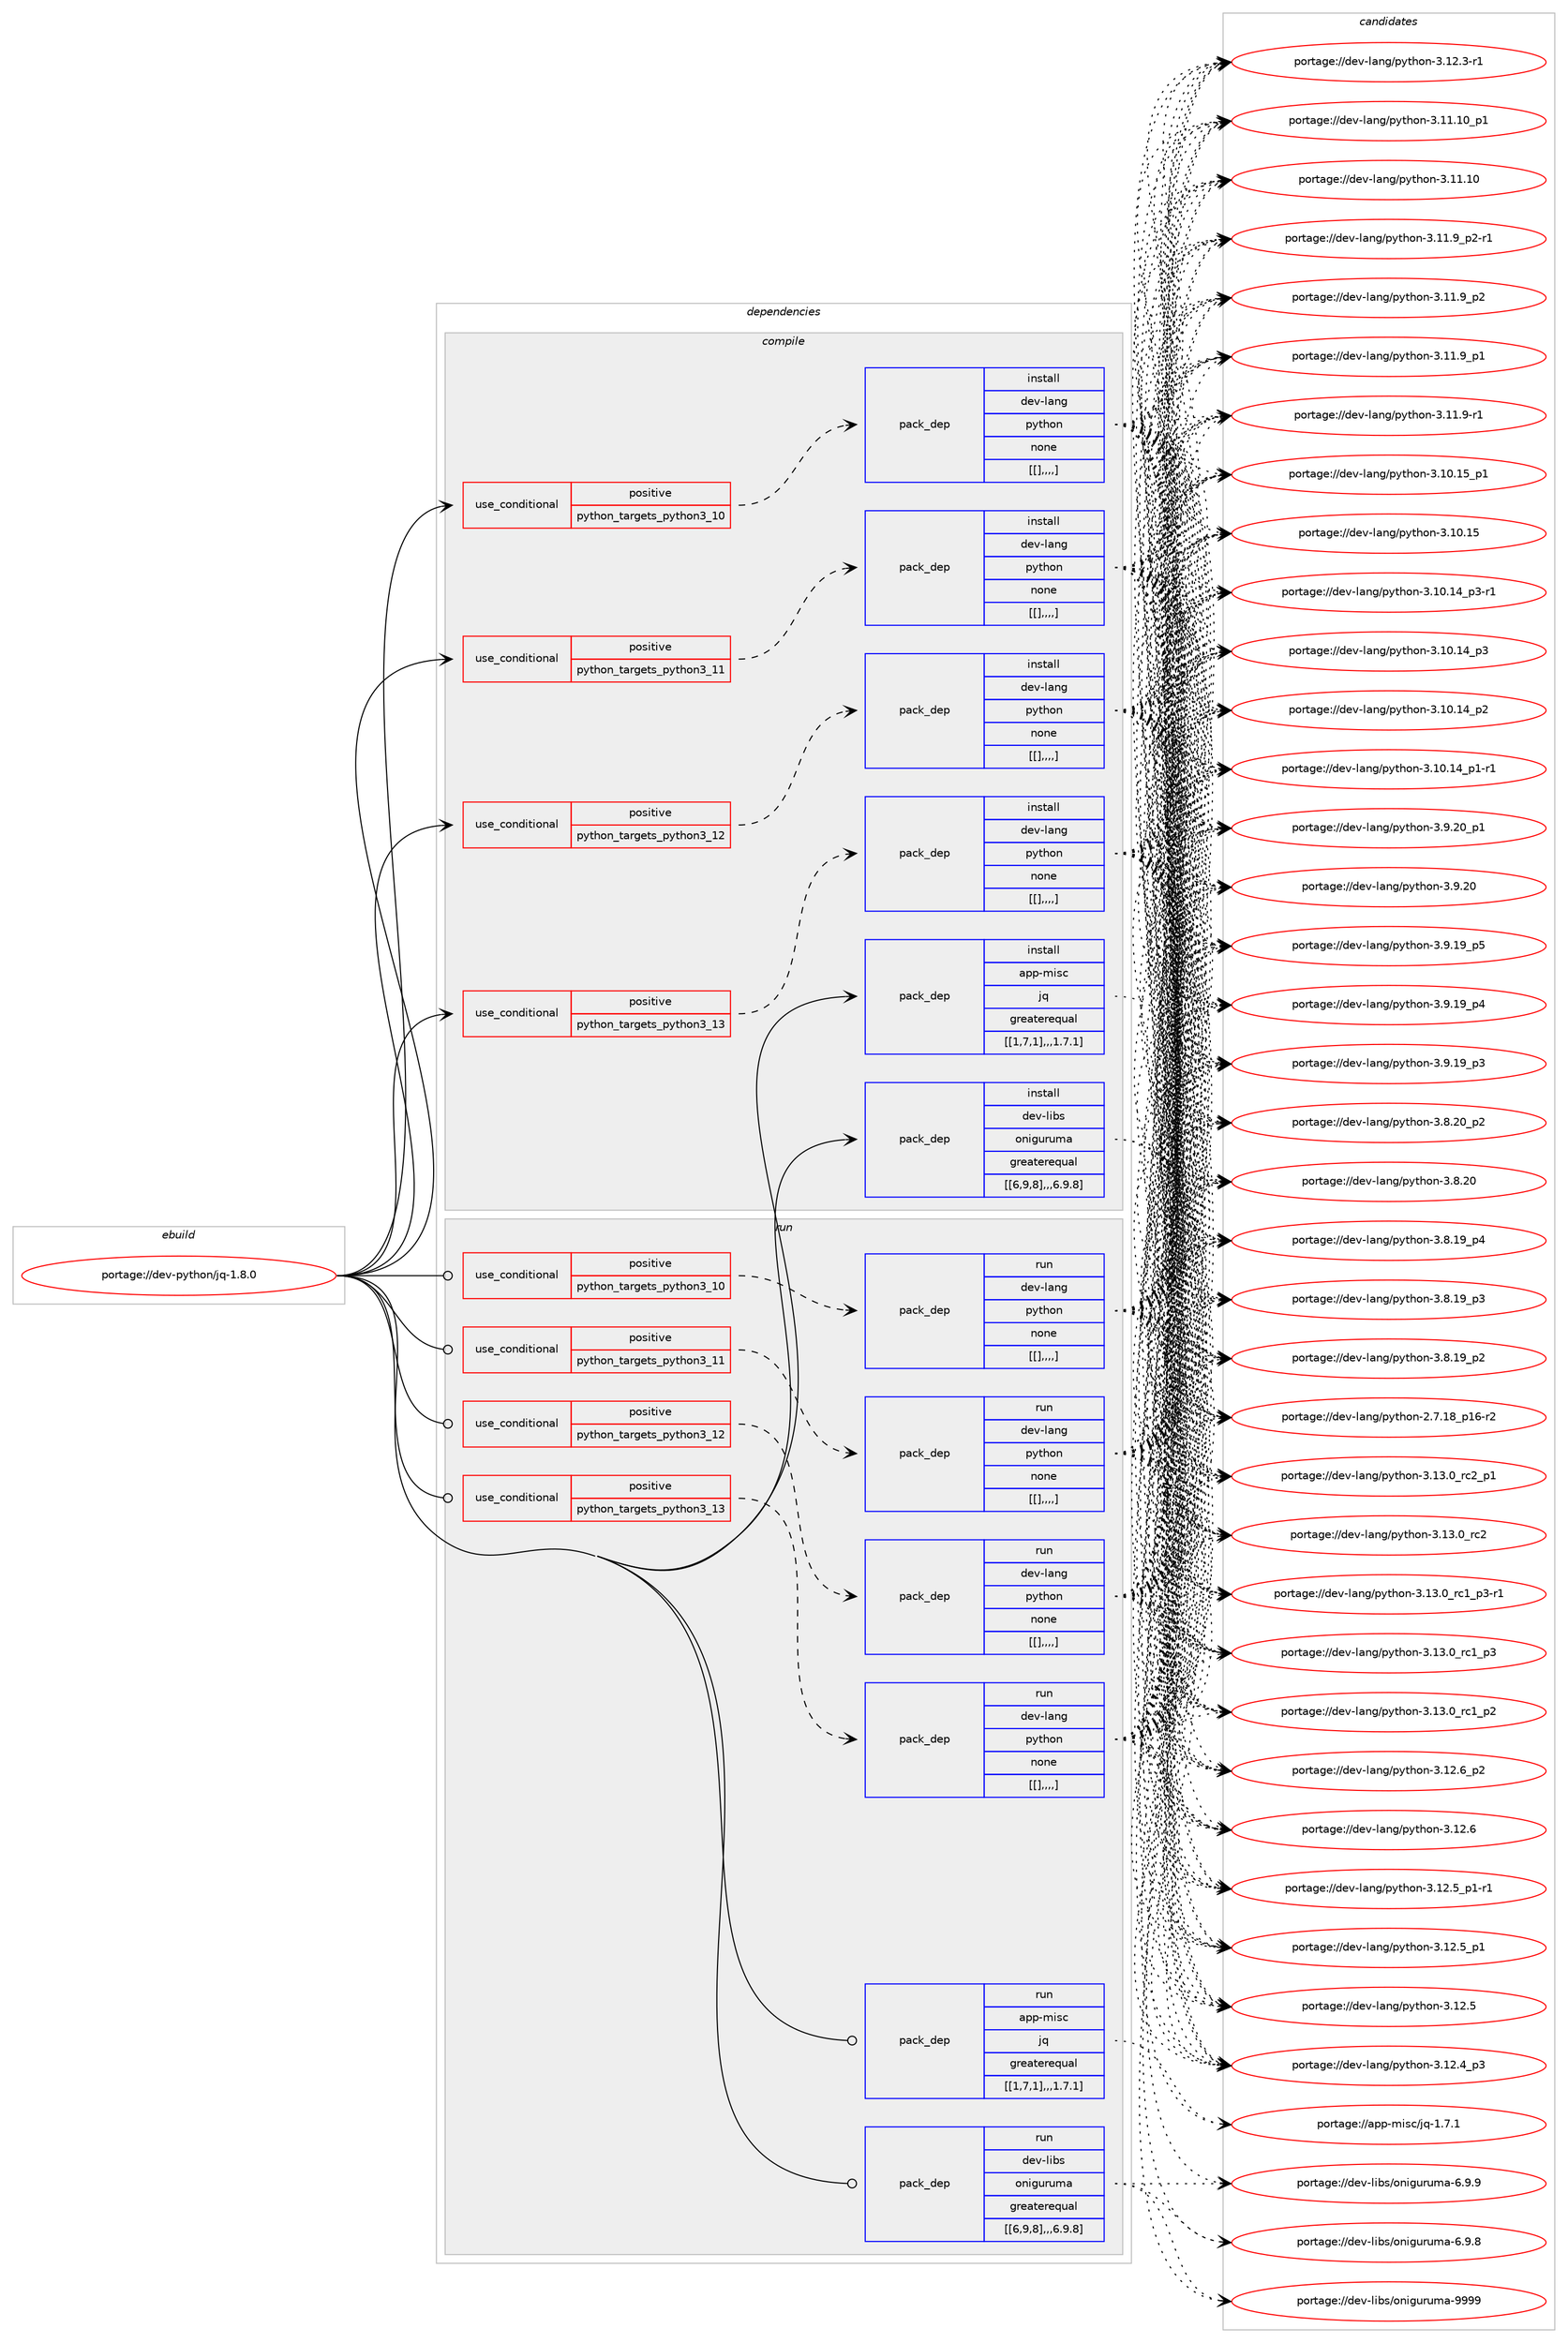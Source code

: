 digraph prolog {

# *************
# Graph options
# *************

newrank=true;
concentrate=true;
compound=true;
graph [rankdir=LR,fontname=Helvetica,fontsize=10,ranksep=1.5];#, ranksep=2.5, nodesep=0.2];
edge  [arrowhead=vee];
node  [fontname=Helvetica,fontsize=10];

# **********
# The ebuild
# **********

subgraph cluster_leftcol {
color=gray;
label=<<i>ebuild</i>>;
id [label="portage://dev-python/jq-1.8.0", color=red, width=4, href="../dev-python/jq-1.8.0.svg"];
}

# ****************
# The dependencies
# ****************

subgraph cluster_midcol {
color=gray;
label=<<i>dependencies</i>>;
subgraph cluster_compile {
fillcolor="#eeeeee";
style=filled;
label=<<i>compile</i>>;
subgraph cond35056 {
dependency150802 [label=<<TABLE BORDER="0" CELLBORDER="1" CELLSPACING="0" CELLPADDING="4"><TR><TD ROWSPAN="3" CELLPADDING="10">use_conditional</TD></TR><TR><TD>positive</TD></TR><TR><TD>python_targets_python3_10</TD></TR></TABLE>>, shape=none, color=red];
subgraph pack114532 {
dependency150803 [label=<<TABLE BORDER="0" CELLBORDER="1" CELLSPACING="0" CELLPADDING="4" WIDTH="220"><TR><TD ROWSPAN="6" CELLPADDING="30">pack_dep</TD></TR><TR><TD WIDTH="110">install</TD></TR><TR><TD>dev-lang</TD></TR><TR><TD>python</TD></TR><TR><TD>none</TD></TR><TR><TD>[[],,,,]</TD></TR></TABLE>>, shape=none, color=blue];
}
dependency150802:e -> dependency150803:w [weight=20,style="dashed",arrowhead="vee"];
}
id:e -> dependency150802:w [weight=20,style="solid",arrowhead="vee"];
subgraph cond35057 {
dependency150804 [label=<<TABLE BORDER="0" CELLBORDER="1" CELLSPACING="0" CELLPADDING="4"><TR><TD ROWSPAN="3" CELLPADDING="10">use_conditional</TD></TR><TR><TD>positive</TD></TR><TR><TD>python_targets_python3_11</TD></TR></TABLE>>, shape=none, color=red];
subgraph pack114533 {
dependency150805 [label=<<TABLE BORDER="0" CELLBORDER="1" CELLSPACING="0" CELLPADDING="4" WIDTH="220"><TR><TD ROWSPAN="6" CELLPADDING="30">pack_dep</TD></TR><TR><TD WIDTH="110">install</TD></TR><TR><TD>dev-lang</TD></TR><TR><TD>python</TD></TR><TR><TD>none</TD></TR><TR><TD>[[],,,,]</TD></TR></TABLE>>, shape=none, color=blue];
}
dependency150804:e -> dependency150805:w [weight=20,style="dashed",arrowhead="vee"];
}
id:e -> dependency150804:w [weight=20,style="solid",arrowhead="vee"];
subgraph cond35058 {
dependency150806 [label=<<TABLE BORDER="0" CELLBORDER="1" CELLSPACING="0" CELLPADDING="4"><TR><TD ROWSPAN="3" CELLPADDING="10">use_conditional</TD></TR><TR><TD>positive</TD></TR><TR><TD>python_targets_python3_12</TD></TR></TABLE>>, shape=none, color=red];
subgraph pack114534 {
dependency150807 [label=<<TABLE BORDER="0" CELLBORDER="1" CELLSPACING="0" CELLPADDING="4" WIDTH="220"><TR><TD ROWSPAN="6" CELLPADDING="30">pack_dep</TD></TR><TR><TD WIDTH="110">install</TD></TR><TR><TD>dev-lang</TD></TR><TR><TD>python</TD></TR><TR><TD>none</TD></TR><TR><TD>[[],,,,]</TD></TR></TABLE>>, shape=none, color=blue];
}
dependency150806:e -> dependency150807:w [weight=20,style="dashed",arrowhead="vee"];
}
id:e -> dependency150806:w [weight=20,style="solid",arrowhead="vee"];
subgraph cond35059 {
dependency150808 [label=<<TABLE BORDER="0" CELLBORDER="1" CELLSPACING="0" CELLPADDING="4"><TR><TD ROWSPAN="3" CELLPADDING="10">use_conditional</TD></TR><TR><TD>positive</TD></TR><TR><TD>python_targets_python3_13</TD></TR></TABLE>>, shape=none, color=red];
subgraph pack114535 {
dependency150809 [label=<<TABLE BORDER="0" CELLBORDER="1" CELLSPACING="0" CELLPADDING="4" WIDTH="220"><TR><TD ROWSPAN="6" CELLPADDING="30">pack_dep</TD></TR><TR><TD WIDTH="110">install</TD></TR><TR><TD>dev-lang</TD></TR><TR><TD>python</TD></TR><TR><TD>none</TD></TR><TR><TD>[[],,,,]</TD></TR></TABLE>>, shape=none, color=blue];
}
dependency150808:e -> dependency150809:w [weight=20,style="dashed",arrowhead="vee"];
}
id:e -> dependency150808:w [weight=20,style="solid",arrowhead="vee"];
subgraph pack114536 {
dependency150810 [label=<<TABLE BORDER="0" CELLBORDER="1" CELLSPACING="0" CELLPADDING="4" WIDTH="220"><TR><TD ROWSPAN="6" CELLPADDING="30">pack_dep</TD></TR><TR><TD WIDTH="110">install</TD></TR><TR><TD>app-misc</TD></TR><TR><TD>jq</TD></TR><TR><TD>greaterequal</TD></TR><TR><TD>[[1,7,1],,,1.7.1]</TD></TR></TABLE>>, shape=none, color=blue];
}
id:e -> dependency150810:w [weight=20,style="solid",arrowhead="vee"];
subgraph pack114537 {
dependency150811 [label=<<TABLE BORDER="0" CELLBORDER="1" CELLSPACING="0" CELLPADDING="4" WIDTH="220"><TR><TD ROWSPAN="6" CELLPADDING="30">pack_dep</TD></TR><TR><TD WIDTH="110">install</TD></TR><TR><TD>dev-libs</TD></TR><TR><TD>oniguruma</TD></TR><TR><TD>greaterequal</TD></TR><TR><TD>[[6,9,8],,,6.9.8]</TD></TR></TABLE>>, shape=none, color=blue];
}
id:e -> dependency150811:w [weight=20,style="solid",arrowhead="vee"];
}
subgraph cluster_compileandrun {
fillcolor="#eeeeee";
style=filled;
label=<<i>compile and run</i>>;
}
subgraph cluster_run {
fillcolor="#eeeeee";
style=filled;
label=<<i>run</i>>;
subgraph cond35060 {
dependency150812 [label=<<TABLE BORDER="0" CELLBORDER="1" CELLSPACING="0" CELLPADDING="4"><TR><TD ROWSPAN="3" CELLPADDING="10">use_conditional</TD></TR><TR><TD>positive</TD></TR><TR><TD>python_targets_python3_10</TD></TR></TABLE>>, shape=none, color=red];
subgraph pack114538 {
dependency150813 [label=<<TABLE BORDER="0" CELLBORDER="1" CELLSPACING="0" CELLPADDING="4" WIDTH="220"><TR><TD ROWSPAN="6" CELLPADDING="30">pack_dep</TD></TR><TR><TD WIDTH="110">run</TD></TR><TR><TD>dev-lang</TD></TR><TR><TD>python</TD></TR><TR><TD>none</TD></TR><TR><TD>[[],,,,]</TD></TR></TABLE>>, shape=none, color=blue];
}
dependency150812:e -> dependency150813:w [weight=20,style="dashed",arrowhead="vee"];
}
id:e -> dependency150812:w [weight=20,style="solid",arrowhead="odot"];
subgraph cond35061 {
dependency150814 [label=<<TABLE BORDER="0" CELLBORDER="1" CELLSPACING="0" CELLPADDING="4"><TR><TD ROWSPAN="3" CELLPADDING="10">use_conditional</TD></TR><TR><TD>positive</TD></TR><TR><TD>python_targets_python3_11</TD></TR></TABLE>>, shape=none, color=red];
subgraph pack114539 {
dependency150815 [label=<<TABLE BORDER="0" CELLBORDER="1" CELLSPACING="0" CELLPADDING="4" WIDTH="220"><TR><TD ROWSPAN="6" CELLPADDING="30">pack_dep</TD></TR><TR><TD WIDTH="110">run</TD></TR><TR><TD>dev-lang</TD></TR><TR><TD>python</TD></TR><TR><TD>none</TD></TR><TR><TD>[[],,,,]</TD></TR></TABLE>>, shape=none, color=blue];
}
dependency150814:e -> dependency150815:w [weight=20,style="dashed",arrowhead="vee"];
}
id:e -> dependency150814:w [weight=20,style="solid",arrowhead="odot"];
subgraph cond35062 {
dependency150816 [label=<<TABLE BORDER="0" CELLBORDER="1" CELLSPACING="0" CELLPADDING="4"><TR><TD ROWSPAN="3" CELLPADDING="10">use_conditional</TD></TR><TR><TD>positive</TD></TR><TR><TD>python_targets_python3_12</TD></TR></TABLE>>, shape=none, color=red];
subgraph pack114540 {
dependency150817 [label=<<TABLE BORDER="0" CELLBORDER="1" CELLSPACING="0" CELLPADDING="4" WIDTH="220"><TR><TD ROWSPAN="6" CELLPADDING="30">pack_dep</TD></TR><TR><TD WIDTH="110">run</TD></TR><TR><TD>dev-lang</TD></TR><TR><TD>python</TD></TR><TR><TD>none</TD></TR><TR><TD>[[],,,,]</TD></TR></TABLE>>, shape=none, color=blue];
}
dependency150816:e -> dependency150817:w [weight=20,style="dashed",arrowhead="vee"];
}
id:e -> dependency150816:w [weight=20,style="solid",arrowhead="odot"];
subgraph cond35063 {
dependency150818 [label=<<TABLE BORDER="0" CELLBORDER="1" CELLSPACING="0" CELLPADDING="4"><TR><TD ROWSPAN="3" CELLPADDING="10">use_conditional</TD></TR><TR><TD>positive</TD></TR><TR><TD>python_targets_python3_13</TD></TR></TABLE>>, shape=none, color=red];
subgraph pack114541 {
dependency150819 [label=<<TABLE BORDER="0" CELLBORDER="1" CELLSPACING="0" CELLPADDING="4" WIDTH="220"><TR><TD ROWSPAN="6" CELLPADDING="30">pack_dep</TD></TR><TR><TD WIDTH="110">run</TD></TR><TR><TD>dev-lang</TD></TR><TR><TD>python</TD></TR><TR><TD>none</TD></TR><TR><TD>[[],,,,]</TD></TR></TABLE>>, shape=none, color=blue];
}
dependency150818:e -> dependency150819:w [weight=20,style="dashed",arrowhead="vee"];
}
id:e -> dependency150818:w [weight=20,style="solid",arrowhead="odot"];
subgraph pack114542 {
dependency150820 [label=<<TABLE BORDER="0" CELLBORDER="1" CELLSPACING="0" CELLPADDING="4" WIDTH="220"><TR><TD ROWSPAN="6" CELLPADDING="30">pack_dep</TD></TR><TR><TD WIDTH="110">run</TD></TR><TR><TD>app-misc</TD></TR><TR><TD>jq</TD></TR><TR><TD>greaterequal</TD></TR><TR><TD>[[1,7,1],,,1.7.1]</TD></TR></TABLE>>, shape=none, color=blue];
}
id:e -> dependency150820:w [weight=20,style="solid",arrowhead="odot"];
subgraph pack114543 {
dependency150821 [label=<<TABLE BORDER="0" CELLBORDER="1" CELLSPACING="0" CELLPADDING="4" WIDTH="220"><TR><TD ROWSPAN="6" CELLPADDING="30">pack_dep</TD></TR><TR><TD WIDTH="110">run</TD></TR><TR><TD>dev-libs</TD></TR><TR><TD>oniguruma</TD></TR><TR><TD>greaterequal</TD></TR><TR><TD>[[6,9,8],,,6.9.8]</TD></TR></TABLE>>, shape=none, color=blue];
}
id:e -> dependency150821:w [weight=20,style="solid",arrowhead="odot"];
}
}

# **************
# The candidates
# **************

subgraph cluster_choices {
rank=same;
color=gray;
label=<<i>candidates</i>>;

subgraph choice114532 {
color=black;
nodesep=1;
choice100101118451089711010347112121116104111110455146495146489511499509511249 [label="portage://dev-lang/python-3.13.0_rc2_p1", color=red, width=4,href="../dev-lang/python-3.13.0_rc2_p1.svg"];
choice10010111845108971101034711212111610411111045514649514648951149950 [label="portage://dev-lang/python-3.13.0_rc2", color=red, width=4,href="../dev-lang/python-3.13.0_rc2.svg"];
choice1001011184510897110103471121211161041111104551464951464895114994995112514511449 [label="portage://dev-lang/python-3.13.0_rc1_p3-r1", color=red, width=4,href="../dev-lang/python-3.13.0_rc1_p3-r1.svg"];
choice100101118451089711010347112121116104111110455146495146489511499499511251 [label="portage://dev-lang/python-3.13.0_rc1_p3", color=red, width=4,href="../dev-lang/python-3.13.0_rc1_p3.svg"];
choice100101118451089711010347112121116104111110455146495146489511499499511250 [label="portage://dev-lang/python-3.13.0_rc1_p2", color=red, width=4,href="../dev-lang/python-3.13.0_rc1_p2.svg"];
choice100101118451089711010347112121116104111110455146495046549511250 [label="portage://dev-lang/python-3.12.6_p2", color=red, width=4,href="../dev-lang/python-3.12.6_p2.svg"];
choice10010111845108971101034711212111610411111045514649504654 [label="portage://dev-lang/python-3.12.6", color=red, width=4,href="../dev-lang/python-3.12.6.svg"];
choice1001011184510897110103471121211161041111104551464950465395112494511449 [label="portage://dev-lang/python-3.12.5_p1-r1", color=red, width=4,href="../dev-lang/python-3.12.5_p1-r1.svg"];
choice100101118451089711010347112121116104111110455146495046539511249 [label="portage://dev-lang/python-3.12.5_p1", color=red, width=4,href="../dev-lang/python-3.12.5_p1.svg"];
choice10010111845108971101034711212111610411111045514649504653 [label="portage://dev-lang/python-3.12.5", color=red, width=4,href="../dev-lang/python-3.12.5.svg"];
choice100101118451089711010347112121116104111110455146495046529511251 [label="portage://dev-lang/python-3.12.4_p3", color=red, width=4,href="../dev-lang/python-3.12.4_p3.svg"];
choice100101118451089711010347112121116104111110455146495046514511449 [label="portage://dev-lang/python-3.12.3-r1", color=red, width=4,href="../dev-lang/python-3.12.3-r1.svg"];
choice10010111845108971101034711212111610411111045514649494649489511249 [label="portage://dev-lang/python-3.11.10_p1", color=red, width=4,href="../dev-lang/python-3.11.10_p1.svg"];
choice1001011184510897110103471121211161041111104551464949464948 [label="portage://dev-lang/python-3.11.10", color=red, width=4,href="../dev-lang/python-3.11.10.svg"];
choice1001011184510897110103471121211161041111104551464949465795112504511449 [label="portage://dev-lang/python-3.11.9_p2-r1", color=red, width=4,href="../dev-lang/python-3.11.9_p2-r1.svg"];
choice100101118451089711010347112121116104111110455146494946579511250 [label="portage://dev-lang/python-3.11.9_p2", color=red, width=4,href="../dev-lang/python-3.11.9_p2.svg"];
choice100101118451089711010347112121116104111110455146494946579511249 [label="portage://dev-lang/python-3.11.9_p1", color=red, width=4,href="../dev-lang/python-3.11.9_p1.svg"];
choice100101118451089711010347112121116104111110455146494946574511449 [label="portage://dev-lang/python-3.11.9-r1", color=red, width=4,href="../dev-lang/python-3.11.9-r1.svg"];
choice10010111845108971101034711212111610411111045514649484649539511249 [label="portage://dev-lang/python-3.10.15_p1", color=red, width=4,href="../dev-lang/python-3.10.15_p1.svg"];
choice1001011184510897110103471121211161041111104551464948464953 [label="portage://dev-lang/python-3.10.15", color=red, width=4,href="../dev-lang/python-3.10.15.svg"];
choice100101118451089711010347112121116104111110455146494846495295112514511449 [label="portage://dev-lang/python-3.10.14_p3-r1", color=red, width=4,href="../dev-lang/python-3.10.14_p3-r1.svg"];
choice10010111845108971101034711212111610411111045514649484649529511251 [label="portage://dev-lang/python-3.10.14_p3", color=red, width=4,href="../dev-lang/python-3.10.14_p3.svg"];
choice10010111845108971101034711212111610411111045514649484649529511250 [label="portage://dev-lang/python-3.10.14_p2", color=red, width=4,href="../dev-lang/python-3.10.14_p2.svg"];
choice100101118451089711010347112121116104111110455146494846495295112494511449 [label="portage://dev-lang/python-3.10.14_p1-r1", color=red, width=4,href="../dev-lang/python-3.10.14_p1-r1.svg"];
choice100101118451089711010347112121116104111110455146574650489511249 [label="portage://dev-lang/python-3.9.20_p1", color=red, width=4,href="../dev-lang/python-3.9.20_p1.svg"];
choice10010111845108971101034711212111610411111045514657465048 [label="portage://dev-lang/python-3.9.20", color=red, width=4,href="../dev-lang/python-3.9.20.svg"];
choice100101118451089711010347112121116104111110455146574649579511253 [label="portage://dev-lang/python-3.9.19_p5", color=red, width=4,href="../dev-lang/python-3.9.19_p5.svg"];
choice100101118451089711010347112121116104111110455146574649579511252 [label="portage://dev-lang/python-3.9.19_p4", color=red, width=4,href="../dev-lang/python-3.9.19_p4.svg"];
choice100101118451089711010347112121116104111110455146574649579511251 [label="portage://dev-lang/python-3.9.19_p3", color=red, width=4,href="../dev-lang/python-3.9.19_p3.svg"];
choice100101118451089711010347112121116104111110455146564650489511250 [label="portage://dev-lang/python-3.8.20_p2", color=red, width=4,href="../dev-lang/python-3.8.20_p2.svg"];
choice10010111845108971101034711212111610411111045514656465048 [label="portage://dev-lang/python-3.8.20", color=red, width=4,href="../dev-lang/python-3.8.20.svg"];
choice100101118451089711010347112121116104111110455146564649579511252 [label="portage://dev-lang/python-3.8.19_p4", color=red, width=4,href="../dev-lang/python-3.8.19_p4.svg"];
choice100101118451089711010347112121116104111110455146564649579511251 [label="portage://dev-lang/python-3.8.19_p3", color=red, width=4,href="../dev-lang/python-3.8.19_p3.svg"];
choice100101118451089711010347112121116104111110455146564649579511250 [label="portage://dev-lang/python-3.8.19_p2", color=red, width=4,href="../dev-lang/python-3.8.19_p2.svg"];
choice100101118451089711010347112121116104111110455046554649569511249544511450 [label="portage://dev-lang/python-2.7.18_p16-r2", color=red, width=4,href="../dev-lang/python-2.7.18_p16-r2.svg"];
dependency150803:e -> choice100101118451089711010347112121116104111110455146495146489511499509511249:w [style=dotted,weight="100"];
dependency150803:e -> choice10010111845108971101034711212111610411111045514649514648951149950:w [style=dotted,weight="100"];
dependency150803:e -> choice1001011184510897110103471121211161041111104551464951464895114994995112514511449:w [style=dotted,weight="100"];
dependency150803:e -> choice100101118451089711010347112121116104111110455146495146489511499499511251:w [style=dotted,weight="100"];
dependency150803:e -> choice100101118451089711010347112121116104111110455146495146489511499499511250:w [style=dotted,weight="100"];
dependency150803:e -> choice100101118451089711010347112121116104111110455146495046549511250:w [style=dotted,weight="100"];
dependency150803:e -> choice10010111845108971101034711212111610411111045514649504654:w [style=dotted,weight="100"];
dependency150803:e -> choice1001011184510897110103471121211161041111104551464950465395112494511449:w [style=dotted,weight="100"];
dependency150803:e -> choice100101118451089711010347112121116104111110455146495046539511249:w [style=dotted,weight="100"];
dependency150803:e -> choice10010111845108971101034711212111610411111045514649504653:w [style=dotted,weight="100"];
dependency150803:e -> choice100101118451089711010347112121116104111110455146495046529511251:w [style=dotted,weight="100"];
dependency150803:e -> choice100101118451089711010347112121116104111110455146495046514511449:w [style=dotted,weight="100"];
dependency150803:e -> choice10010111845108971101034711212111610411111045514649494649489511249:w [style=dotted,weight="100"];
dependency150803:e -> choice1001011184510897110103471121211161041111104551464949464948:w [style=dotted,weight="100"];
dependency150803:e -> choice1001011184510897110103471121211161041111104551464949465795112504511449:w [style=dotted,weight="100"];
dependency150803:e -> choice100101118451089711010347112121116104111110455146494946579511250:w [style=dotted,weight="100"];
dependency150803:e -> choice100101118451089711010347112121116104111110455146494946579511249:w [style=dotted,weight="100"];
dependency150803:e -> choice100101118451089711010347112121116104111110455146494946574511449:w [style=dotted,weight="100"];
dependency150803:e -> choice10010111845108971101034711212111610411111045514649484649539511249:w [style=dotted,weight="100"];
dependency150803:e -> choice1001011184510897110103471121211161041111104551464948464953:w [style=dotted,weight="100"];
dependency150803:e -> choice100101118451089711010347112121116104111110455146494846495295112514511449:w [style=dotted,weight="100"];
dependency150803:e -> choice10010111845108971101034711212111610411111045514649484649529511251:w [style=dotted,weight="100"];
dependency150803:e -> choice10010111845108971101034711212111610411111045514649484649529511250:w [style=dotted,weight="100"];
dependency150803:e -> choice100101118451089711010347112121116104111110455146494846495295112494511449:w [style=dotted,weight="100"];
dependency150803:e -> choice100101118451089711010347112121116104111110455146574650489511249:w [style=dotted,weight="100"];
dependency150803:e -> choice10010111845108971101034711212111610411111045514657465048:w [style=dotted,weight="100"];
dependency150803:e -> choice100101118451089711010347112121116104111110455146574649579511253:w [style=dotted,weight="100"];
dependency150803:e -> choice100101118451089711010347112121116104111110455146574649579511252:w [style=dotted,weight="100"];
dependency150803:e -> choice100101118451089711010347112121116104111110455146574649579511251:w [style=dotted,weight="100"];
dependency150803:e -> choice100101118451089711010347112121116104111110455146564650489511250:w [style=dotted,weight="100"];
dependency150803:e -> choice10010111845108971101034711212111610411111045514656465048:w [style=dotted,weight="100"];
dependency150803:e -> choice100101118451089711010347112121116104111110455146564649579511252:w [style=dotted,weight="100"];
dependency150803:e -> choice100101118451089711010347112121116104111110455146564649579511251:w [style=dotted,weight="100"];
dependency150803:e -> choice100101118451089711010347112121116104111110455146564649579511250:w [style=dotted,weight="100"];
dependency150803:e -> choice100101118451089711010347112121116104111110455046554649569511249544511450:w [style=dotted,weight="100"];
}
subgraph choice114533 {
color=black;
nodesep=1;
choice100101118451089711010347112121116104111110455146495146489511499509511249 [label="portage://dev-lang/python-3.13.0_rc2_p1", color=red, width=4,href="../dev-lang/python-3.13.0_rc2_p1.svg"];
choice10010111845108971101034711212111610411111045514649514648951149950 [label="portage://dev-lang/python-3.13.0_rc2", color=red, width=4,href="../dev-lang/python-3.13.0_rc2.svg"];
choice1001011184510897110103471121211161041111104551464951464895114994995112514511449 [label="portage://dev-lang/python-3.13.0_rc1_p3-r1", color=red, width=4,href="../dev-lang/python-3.13.0_rc1_p3-r1.svg"];
choice100101118451089711010347112121116104111110455146495146489511499499511251 [label="portage://dev-lang/python-3.13.0_rc1_p3", color=red, width=4,href="../dev-lang/python-3.13.0_rc1_p3.svg"];
choice100101118451089711010347112121116104111110455146495146489511499499511250 [label="portage://dev-lang/python-3.13.0_rc1_p2", color=red, width=4,href="../dev-lang/python-3.13.0_rc1_p2.svg"];
choice100101118451089711010347112121116104111110455146495046549511250 [label="portage://dev-lang/python-3.12.6_p2", color=red, width=4,href="../dev-lang/python-3.12.6_p2.svg"];
choice10010111845108971101034711212111610411111045514649504654 [label="portage://dev-lang/python-3.12.6", color=red, width=4,href="../dev-lang/python-3.12.6.svg"];
choice1001011184510897110103471121211161041111104551464950465395112494511449 [label="portage://dev-lang/python-3.12.5_p1-r1", color=red, width=4,href="../dev-lang/python-3.12.5_p1-r1.svg"];
choice100101118451089711010347112121116104111110455146495046539511249 [label="portage://dev-lang/python-3.12.5_p1", color=red, width=4,href="../dev-lang/python-3.12.5_p1.svg"];
choice10010111845108971101034711212111610411111045514649504653 [label="portage://dev-lang/python-3.12.5", color=red, width=4,href="../dev-lang/python-3.12.5.svg"];
choice100101118451089711010347112121116104111110455146495046529511251 [label="portage://dev-lang/python-3.12.4_p3", color=red, width=4,href="../dev-lang/python-3.12.4_p3.svg"];
choice100101118451089711010347112121116104111110455146495046514511449 [label="portage://dev-lang/python-3.12.3-r1", color=red, width=4,href="../dev-lang/python-3.12.3-r1.svg"];
choice10010111845108971101034711212111610411111045514649494649489511249 [label="portage://dev-lang/python-3.11.10_p1", color=red, width=4,href="../dev-lang/python-3.11.10_p1.svg"];
choice1001011184510897110103471121211161041111104551464949464948 [label="portage://dev-lang/python-3.11.10", color=red, width=4,href="../dev-lang/python-3.11.10.svg"];
choice1001011184510897110103471121211161041111104551464949465795112504511449 [label="portage://dev-lang/python-3.11.9_p2-r1", color=red, width=4,href="../dev-lang/python-3.11.9_p2-r1.svg"];
choice100101118451089711010347112121116104111110455146494946579511250 [label="portage://dev-lang/python-3.11.9_p2", color=red, width=4,href="../dev-lang/python-3.11.9_p2.svg"];
choice100101118451089711010347112121116104111110455146494946579511249 [label="portage://dev-lang/python-3.11.9_p1", color=red, width=4,href="../dev-lang/python-3.11.9_p1.svg"];
choice100101118451089711010347112121116104111110455146494946574511449 [label="portage://dev-lang/python-3.11.9-r1", color=red, width=4,href="../dev-lang/python-3.11.9-r1.svg"];
choice10010111845108971101034711212111610411111045514649484649539511249 [label="portage://dev-lang/python-3.10.15_p1", color=red, width=4,href="../dev-lang/python-3.10.15_p1.svg"];
choice1001011184510897110103471121211161041111104551464948464953 [label="portage://dev-lang/python-3.10.15", color=red, width=4,href="../dev-lang/python-3.10.15.svg"];
choice100101118451089711010347112121116104111110455146494846495295112514511449 [label="portage://dev-lang/python-3.10.14_p3-r1", color=red, width=4,href="../dev-lang/python-3.10.14_p3-r1.svg"];
choice10010111845108971101034711212111610411111045514649484649529511251 [label="portage://dev-lang/python-3.10.14_p3", color=red, width=4,href="../dev-lang/python-3.10.14_p3.svg"];
choice10010111845108971101034711212111610411111045514649484649529511250 [label="portage://dev-lang/python-3.10.14_p2", color=red, width=4,href="../dev-lang/python-3.10.14_p2.svg"];
choice100101118451089711010347112121116104111110455146494846495295112494511449 [label="portage://dev-lang/python-3.10.14_p1-r1", color=red, width=4,href="../dev-lang/python-3.10.14_p1-r1.svg"];
choice100101118451089711010347112121116104111110455146574650489511249 [label="portage://dev-lang/python-3.9.20_p1", color=red, width=4,href="../dev-lang/python-3.9.20_p1.svg"];
choice10010111845108971101034711212111610411111045514657465048 [label="portage://dev-lang/python-3.9.20", color=red, width=4,href="../dev-lang/python-3.9.20.svg"];
choice100101118451089711010347112121116104111110455146574649579511253 [label="portage://dev-lang/python-3.9.19_p5", color=red, width=4,href="../dev-lang/python-3.9.19_p5.svg"];
choice100101118451089711010347112121116104111110455146574649579511252 [label="portage://dev-lang/python-3.9.19_p4", color=red, width=4,href="../dev-lang/python-3.9.19_p4.svg"];
choice100101118451089711010347112121116104111110455146574649579511251 [label="portage://dev-lang/python-3.9.19_p3", color=red, width=4,href="../dev-lang/python-3.9.19_p3.svg"];
choice100101118451089711010347112121116104111110455146564650489511250 [label="portage://dev-lang/python-3.8.20_p2", color=red, width=4,href="../dev-lang/python-3.8.20_p2.svg"];
choice10010111845108971101034711212111610411111045514656465048 [label="portage://dev-lang/python-3.8.20", color=red, width=4,href="../dev-lang/python-3.8.20.svg"];
choice100101118451089711010347112121116104111110455146564649579511252 [label="portage://dev-lang/python-3.8.19_p4", color=red, width=4,href="../dev-lang/python-3.8.19_p4.svg"];
choice100101118451089711010347112121116104111110455146564649579511251 [label="portage://dev-lang/python-3.8.19_p3", color=red, width=4,href="../dev-lang/python-3.8.19_p3.svg"];
choice100101118451089711010347112121116104111110455146564649579511250 [label="portage://dev-lang/python-3.8.19_p2", color=red, width=4,href="../dev-lang/python-3.8.19_p2.svg"];
choice100101118451089711010347112121116104111110455046554649569511249544511450 [label="portage://dev-lang/python-2.7.18_p16-r2", color=red, width=4,href="../dev-lang/python-2.7.18_p16-r2.svg"];
dependency150805:e -> choice100101118451089711010347112121116104111110455146495146489511499509511249:w [style=dotted,weight="100"];
dependency150805:e -> choice10010111845108971101034711212111610411111045514649514648951149950:w [style=dotted,weight="100"];
dependency150805:e -> choice1001011184510897110103471121211161041111104551464951464895114994995112514511449:w [style=dotted,weight="100"];
dependency150805:e -> choice100101118451089711010347112121116104111110455146495146489511499499511251:w [style=dotted,weight="100"];
dependency150805:e -> choice100101118451089711010347112121116104111110455146495146489511499499511250:w [style=dotted,weight="100"];
dependency150805:e -> choice100101118451089711010347112121116104111110455146495046549511250:w [style=dotted,weight="100"];
dependency150805:e -> choice10010111845108971101034711212111610411111045514649504654:w [style=dotted,weight="100"];
dependency150805:e -> choice1001011184510897110103471121211161041111104551464950465395112494511449:w [style=dotted,weight="100"];
dependency150805:e -> choice100101118451089711010347112121116104111110455146495046539511249:w [style=dotted,weight="100"];
dependency150805:e -> choice10010111845108971101034711212111610411111045514649504653:w [style=dotted,weight="100"];
dependency150805:e -> choice100101118451089711010347112121116104111110455146495046529511251:w [style=dotted,weight="100"];
dependency150805:e -> choice100101118451089711010347112121116104111110455146495046514511449:w [style=dotted,weight="100"];
dependency150805:e -> choice10010111845108971101034711212111610411111045514649494649489511249:w [style=dotted,weight="100"];
dependency150805:e -> choice1001011184510897110103471121211161041111104551464949464948:w [style=dotted,weight="100"];
dependency150805:e -> choice1001011184510897110103471121211161041111104551464949465795112504511449:w [style=dotted,weight="100"];
dependency150805:e -> choice100101118451089711010347112121116104111110455146494946579511250:w [style=dotted,weight="100"];
dependency150805:e -> choice100101118451089711010347112121116104111110455146494946579511249:w [style=dotted,weight="100"];
dependency150805:e -> choice100101118451089711010347112121116104111110455146494946574511449:w [style=dotted,weight="100"];
dependency150805:e -> choice10010111845108971101034711212111610411111045514649484649539511249:w [style=dotted,weight="100"];
dependency150805:e -> choice1001011184510897110103471121211161041111104551464948464953:w [style=dotted,weight="100"];
dependency150805:e -> choice100101118451089711010347112121116104111110455146494846495295112514511449:w [style=dotted,weight="100"];
dependency150805:e -> choice10010111845108971101034711212111610411111045514649484649529511251:w [style=dotted,weight="100"];
dependency150805:e -> choice10010111845108971101034711212111610411111045514649484649529511250:w [style=dotted,weight="100"];
dependency150805:e -> choice100101118451089711010347112121116104111110455146494846495295112494511449:w [style=dotted,weight="100"];
dependency150805:e -> choice100101118451089711010347112121116104111110455146574650489511249:w [style=dotted,weight="100"];
dependency150805:e -> choice10010111845108971101034711212111610411111045514657465048:w [style=dotted,weight="100"];
dependency150805:e -> choice100101118451089711010347112121116104111110455146574649579511253:w [style=dotted,weight="100"];
dependency150805:e -> choice100101118451089711010347112121116104111110455146574649579511252:w [style=dotted,weight="100"];
dependency150805:e -> choice100101118451089711010347112121116104111110455146574649579511251:w [style=dotted,weight="100"];
dependency150805:e -> choice100101118451089711010347112121116104111110455146564650489511250:w [style=dotted,weight="100"];
dependency150805:e -> choice10010111845108971101034711212111610411111045514656465048:w [style=dotted,weight="100"];
dependency150805:e -> choice100101118451089711010347112121116104111110455146564649579511252:w [style=dotted,weight="100"];
dependency150805:e -> choice100101118451089711010347112121116104111110455146564649579511251:w [style=dotted,weight="100"];
dependency150805:e -> choice100101118451089711010347112121116104111110455146564649579511250:w [style=dotted,weight="100"];
dependency150805:e -> choice100101118451089711010347112121116104111110455046554649569511249544511450:w [style=dotted,weight="100"];
}
subgraph choice114534 {
color=black;
nodesep=1;
choice100101118451089711010347112121116104111110455146495146489511499509511249 [label="portage://dev-lang/python-3.13.0_rc2_p1", color=red, width=4,href="../dev-lang/python-3.13.0_rc2_p1.svg"];
choice10010111845108971101034711212111610411111045514649514648951149950 [label="portage://dev-lang/python-3.13.0_rc2", color=red, width=4,href="../dev-lang/python-3.13.0_rc2.svg"];
choice1001011184510897110103471121211161041111104551464951464895114994995112514511449 [label="portage://dev-lang/python-3.13.0_rc1_p3-r1", color=red, width=4,href="../dev-lang/python-3.13.0_rc1_p3-r1.svg"];
choice100101118451089711010347112121116104111110455146495146489511499499511251 [label="portage://dev-lang/python-3.13.0_rc1_p3", color=red, width=4,href="../dev-lang/python-3.13.0_rc1_p3.svg"];
choice100101118451089711010347112121116104111110455146495146489511499499511250 [label="portage://dev-lang/python-3.13.0_rc1_p2", color=red, width=4,href="../dev-lang/python-3.13.0_rc1_p2.svg"];
choice100101118451089711010347112121116104111110455146495046549511250 [label="portage://dev-lang/python-3.12.6_p2", color=red, width=4,href="../dev-lang/python-3.12.6_p2.svg"];
choice10010111845108971101034711212111610411111045514649504654 [label="portage://dev-lang/python-3.12.6", color=red, width=4,href="../dev-lang/python-3.12.6.svg"];
choice1001011184510897110103471121211161041111104551464950465395112494511449 [label="portage://dev-lang/python-3.12.5_p1-r1", color=red, width=4,href="../dev-lang/python-3.12.5_p1-r1.svg"];
choice100101118451089711010347112121116104111110455146495046539511249 [label="portage://dev-lang/python-3.12.5_p1", color=red, width=4,href="../dev-lang/python-3.12.5_p1.svg"];
choice10010111845108971101034711212111610411111045514649504653 [label="portage://dev-lang/python-3.12.5", color=red, width=4,href="../dev-lang/python-3.12.5.svg"];
choice100101118451089711010347112121116104111110455146495046529511251 [label="portage://dev-lang/python-3.12.4_p3", color=red, width=4,href="../dev-lang/python-3.12.4_p3.svg"];
choice100101118451089711010347112121116104111110455146495046514511449 [label="portage://dev-lang/python-3.12.3-r1", color=red, width=4,href="../dev-lang/python-3.12.3-r1.svg"];
choice10010111845108971101034711212111610411111045514649494649489511249 [label="portage://dev-lang/python-3.11.10_p1", color=red, width=4,href="../dev-lang/python-3.11.10_p1.svg"];
choice1001011184510897110103471121211161041111104551464949464948 [label="portage://dev-lang/python-3.11.10", color=red, width=4,href="../dev-lang/python-3.11.10.svg"];
choice1001011184510897110103471121211161041111104551464949465795112504511449 [label="portage://dev-lang/python-3.11.9_p2-r1", color=red, width=4,href="../dev-lang/python-3.11.9_p2-r1.svg"];
choice100101118451089711010347112121116104111110455146494946579511250 [label="portage://dev-lang/python-3.11.9_p2", color=red, width=4,href="../dev-lang/python-3.11.9_p2.svg"];
choice100101118451089711010347112121116104111110455146494946579511249 [label="portage://dev-lang/python-3.11.9_p1", color=red, width=4,href="../dev-lang/python-3.11.9_p1.svg"];
choice100101118451089711010347112121116104111110455146494946574511449 [label="portage://dev-lang/python-3.11.9-r1", color=red, width=4,href="../dev-lang/python-3.11.9-r1.svg"];
choice10010111845108971101034711212111610411111045514649484649539511249 [label="portage://dev-lang/python-3.10.15_p1", color=red, width=4,href="../dev-lang/python-3.10.15_p1.svg"];
choice1001011184510897110103471121211161041111104551464948464953 [label="portage://dev-lang/python-3.10.15", color=red, width=4,href="../dev-lang/python-3.10.15.svg"];
choice100101118451089711010347112121116104111110455146494846495295112514511449 [label="portage://dev-lang/python-3.10.14_p3-r1", color=red, width=4,href="../dev-lang/python-3.10.14_p3-r1.svg"];
choice10010111845108971101034711212111610411111045514649484649529511251 [label="portage://dev-lang/python-3.10.14_p3", color=red, width=4,href="../dev-lang/python-3.10.14_p3.svg"];
choice10010111845108971101034711212111610411111045514649484649529511250 [label="portage://dev-lang/python-3.10.14_p2", color=red, width=4,href="../dev-lang/python-3.10.14_p2.svg"];
choice100101118451089711010347112121116104111110455146494846495295112494511449 [label="portage://dev-lang/python-3.10.14_p1-r1", color=red, width=4,href="../dev-lang/python-3.10.14_p1-r1.svg"];
choice100101118451089711010347112121116104111110455146574650489511249 [label="portage://dev-lang/python-3.9.20_p1", color=red, width=4,href="../dev-lang/python-3.9.20_p1.svg"];
choice10010111845108971101034711212111610411111045514657465048 [label="portage://dev-lang/python-3.9.20", color=red, width=4,href="../dev-lang/python-3.9.20.svg"];
choice100101118451089711010347112121116104111110455146574649579511253 [label="portage://dev-lang/python-3.9.19_p5", color=red, width=4,href="../dev-lang/python-3.9.19_p5.svg"];
choice100101118451089711010347112121116104111110455146574649579511252 [label="portage://dev-lang/python-3.9.19_p4", color=red, width=4,href="../dev-lang/python-3.9.19_p4.svg"];
choice100101118451089711010347112121116104111110455146574649579511251 [label="portage://dev-lang/python-3.9.19_p3", color=red, width=4,href="../dev-lang/python-3.9.19_p3.svg"];
choice100101118451089711010347112121116104111110455146564650489511250 [label="portage://dev-lang/python-3.8.20_p2", color=red, width=4,href="../dev-lang/python-3.8.20_p2.svg"];
choice10010111845108971101034711212111610411111045514656465048 [label="portage://dev-lang/python-3.8.20", color=red, width=4,href="../dev-lang/python-3.8.20.svg"];
choice100101118451089711010347112121116104111110455146564649579511252 [label="portage://dev-lang/python-3.8.19_p4", color=red, width=4,href="../dev-lang/python-3.8.19_p4.svg"];
choice100101118451089711010347112121116104111110455146564649579511251 [label="portage://dev-lang/python-3.8.19_p3", color=red, width=4,href="../dev-lang/python-3.8.19_p3.svg"];
choice100101118451089711010347112121116104111110455146564649579511250 [label="portage://dev-lang/python-3.8.19_p2", color=red, width=4,href="../dev-lang/python-3.8.19_p2.svg"];
choice100101118451089711010347112121116104111110455046554649569511249544511450 [label="portage://dev-lang/python-2.7.18_p16-r2", color=red, width=4,href="../dev-lang/python-2.7.18_p16-r2.svg"];
dependency150807:e -> choice100101118451089711010347112121116104111110455146495146489511499509511249:w [style=dotted,weight="100"];
dependency150807:e -> choice10010111845108971101034711212111610411111045514649514648951149950:w [style=dotted,weight="100"];
dependency150807:e -> choice1001011184510897110103471121211161041111104551464951464895114994995112514511449:w [style=dotted,weight="100"];
dependency150807:e -> choice100101118451089711010347112121116104111110455146495146489511499499511251:w [style=dotted,weight="100"];
dependency150807:e -> choice100101118451089711010347112121116104111110455146495146489511499499511250:w [style=dotted,weight="100"];
dependency150807:e -> choice100101118451089711010347112121116104111110455146495046549511250:w [style=dotted,weight="100"];
dependency150807:e -> choice10010111845108971101034711212111610411111045514649504654:w [style=dotted,weight="100"];
dependency150807:e -> choice1001011184510897110103471121211161041111104551464950465395112494511449:w [style=dotted,weight="100"];
dependency150807:e -> choice100101118451089711010347112121116104111110455146495046539511249:w [style=dotted,weight="100"];
dependency150807:e -> choice10010111845108971101034711212111610411111045514649504653:w [style=dotted,weight="100"];
dependency150807:e -> choice100101118451089711010347112121116104111110455146495046529511251:w [style=dotted,weight="100"];
dependency150807:e -> choice100101118451089711010347112121116104111110455146495046514511449:w [style=dotted,weight="100"];
dependency150807:e -> choice10010111845108971101034711212111610411111045514649494649489511249:w [style=dotted,weight="100"];
dependency150807:e -> choice1001011184510897110103471121211161041111104551464949464948:w [style=dotted,weight="100"];
dependency150807:e -> choice1001011184510897110103471121211161041111104551464949465795112504511449:w [style=dotted,weight="100"];
dependency150807:e -> choice100101118451089711010347112121116104111110455146494946579511250:w [style=dotted,weight="100"];
dependency150807:e -> choice100101118451089711010347112121116104111110455146494946579511249:w [style=dotted,weight="100"];
dependency150807:e -> choice100101118451089711010347112121116104111110455146494946574511449:w [style=dotted,weight="100"];
dependency150807:e -> choice10010111845108971101034711212111610411111045514649484649539511249:w [style=dotted,weight="100"];
dependency150807:e -> choice1001011184510897110103471121211161041111104551464948464953:w [style=dotted,weight="100"];
dependency150807:e -> choice100101118451089711010347112121116104111110455146494846495295112514511449:w [style=dotted,weight="100"];
dependency150807:e -> choice10010111845108971101034711212111610411111045514649484649529511251:w [style=dotted,weight="100"];
dependency150807:e -> choice10010111845108971101034711212111610411111045514649484649529511250:w [style=dotted,weight="100"];
dependency150807:e -> choice100101118451089711010347112121116104111110455146494846495295112494511449:w [style=dotted,weight="100"];
dependency150807:e -> choice100101118451089711010347112121116104111110455146574650489511249:w [style=dotted,weight="100"];
dependency150807:e -> choice10010111845108971101034711212111610411111045514657465048:w [style=dotted,weight="100"];
dependency150807:e -> choice100101118451089711010347112121116104111110455146574649579511253:w [style=dotted,weight="100"];
dependency150807:e -> choice100101118451089711010347112121116104111110455146574649579511252:w [style=dotted,weight="100"];
dependency150807:e -> choice100101118451089711010347112121116104111110455146574649579511251:w [style=dotted,weight="100"];
dependency150807:e -> choice100101118451089711010347112121116104111110455146564650489511250:w [style=dotted,weight="100"];
dependency150807:e -> choice10010111845108971101034711212111610411111045514656465048:w [style=dotted,weight="100"];
dependency150807:e -> choice100101118451089711010347112121116104111110455146564649579511252:w [style=dotted,weight="100"];
dependency150807:e -> choice100101118451089711010347112121116104111110455146564649579511251:w [style=dotted,weight="100"];
dependency150807:e -> choice100101118451089711010347112121116104111110455146564649579511250:w [style=dotted,weight="100"];
dependency150807:e -> choice100101118451089711010347112121116104111110455046554649569511249544511450:w [style=dotted,weight="100"];
}
subgraph choice114535 {
color=black;
nodesep=1;
choice100101118451089711010347112121116104111110455146495146489511499509511249 [label="portage://dev-lang/python-3.13.0_rc2_p1", color=red, width=4,href="../dev-lang/python-3.13.0_rc2_p1.svg"];
choice10010111845108971101034711212111610411111045514649514648951149950 [label="portage://dev-lang/python-3.13.0_rc2", color=red, width=4,href="../dev-lang/python-3.13.0_rc2.svg"];
choice1001011184510897110103471121211161041111104551464951464895114994995112514511449 [label="portage://dev-lang/python-3.13.0_rc1_p3-r1", color=red, width=4,href="../dev-lang/python-3.13.0_rc1_p3-r1.svg"];
choice100101118451089711010347112121116104111110455146495146489511499499511251 [label="portage://dev-lang/python-3.13.0_rc1_p3", color=red, width=4,href="../dev-lang/python-3.13.0_rc1_p3.svg"];
choice100101118451089711010347112121116104111110455146495146489511499499511250 [label="portage://dev-lang/python-3.13.0_rc1_p2", color=red, width=4,href="../dev-lang/python-3.13.0_rc1_p2.svg"];
choice100101118451089711010347112121116104111110455146495046549511250 [label="portage://dev-lang/python-3.12.6_p2", color=red, width=4,href="../dev-lang/python-3.12.6_p2.svg"];
choice10010111845108971101034711212111610411111045514649504654 [label="portage://dev-lang/python-3.12.6", color=red, width=4,href="../dev-lang/python-3.12.6.svg"];
choice1001011184510897110103471121211161041111104551464950465395112494511449 [label="portage://dev-lang/python-3.12.5_p1-r1", color=red, width=4,href="../dev-lang/python-3.12.5_p1-r1.svg"];
choice100101118451089711010347112121116104111110455146495046539511249 [label="portage://dev-lang/python-3.12.5_p1", color=red, width=4,href="../dev-lang/python-3.12.5_p1.svg"];
choice10010111845108971101034711212111610411111045514649504653 [label="portage://dev-lang/python-3.12.5", color=red, width=4,href="../dev-lang/python-3.12.5.svg"];
choice100101118451089711010347112121116104111110455146495046529511251 [label="portage://dev-lang/python-3.12.4_p3", color=red, width=4,href="../dev-lang/python-3.12.4_p3.svg"];
choice100101118451089711010347112121116104111110455146495046514511449 [label="portage://dev-lang/python-3.12.3-r1", color=red, width=4,href="../dev-lang/python-3.12.3-r1.svg"];
choice10010111845108971101034711212111610411111045514649494649489511249 [label="portage://dev-lang/python-3.11.10_p1", color=red, width=4,href="../dev-lang/python-3.11.10_p1.svg"];
choice1001011184510897110103471121211161041111104551464949464948 [label="portage://dev-lang/python-3.11.10", color=red, width=4,href="../dev-lang/python-3.11.10.svg"];
choice1001011184510897110103471121211161041111104551464949465795112504511449 [label="portage://dev-lang/python-3.11.9_p2-r1", color=red, width=4,href="../dev-lang/python-3.11.9_p2-r1.svg"];
choice100101118451089711010347112121116104111110455146494946579511250 [label="portage://dev-lang/python-3.11.9_p2", color=red, width=4,href="../dev-lang/python-3.11.9_p2.svg"];
choice100101118451089711010347112121116104111110455146494946579511249 [label="portage://dev-lang/python-3.11.9_p1", color=red, width=4,href="../dev-lang/python-3.11.9_p1.svg"];
choice100101118451089711010347112121116104111110455146494946574511449 [label="portage://dev-lang/python-3.11.9-r1", color=red, width=4,href="../dev-lang/python-3.11.9-r1.svg"];
choice10010111845108971101034711212111610411111045514649484649539511249 [label="portage://dev-lang/python-3.10.15_p1", color=red, width=4,href="../dev-lang/python-3.10.15_p1.svg"];
choice1001011184510897110103471121211161041111104551464948464953 [label="portage://dev-lang/python-3.10.15", color=red, width=4,href="../dev-lang/python-3.10.15.svg"];
choice100101118451089711010347112121116104111110455146494846495295112514511449 [label="portage://dev-lang/python-3.10.14_p3-r1", color=red, width=4,href="../dev-lang/python-3.10.14_p3-r1.svg"];
choice10010111845108971101034711212111610411111045514649484649529511251 [label="portage://dev-lang/python-3.10.14_p3", color=red, width=4,href="../dev-lang/python-3.10.14_p3.svg"];
choice10010111845108971101034711212111610411111045514649484649529511250 [label="portage://dev-lang/python-3.10.14_p2", color=red, width=4,href="../dev-lang/python-3.10.14_p2.svg"];
choice100101118451089711010347112121116104111110455146494846495295112494511449 [label="portage://dev-lang/python-3.10.14_p1-r1", color=red, width=4,href="../dev-lang/python-3.10.14_p1-r1.svg"];
choice100101118451089711010347112121116104111110455146574650489511249 [label="portage://dev-lang/python-3.9.20_p1", color=red, width=4,href="../dev-lang/python-3.9.20_p1.svg"];
choice10010111845108971101034711212111610411111045514657465048 [label="portage://dev-lang/python-3.9.20", color=red, width=4,href="../dev-lang/python-3.9.20.svg"];
choice100101118451089711010347112121116104111110455146574649579511253 [label="portage://dev-lang/python-3.9.19_p5", color=red, width=4,href="../dev-lang/python-3.9.19_p5.svg"];
choice100101118451089711010347112121116104111110455146574649579511252 [label="portage://dev-lang/python-3.9.19_p4", color=red, width=4,href="../dev-lang/python-3.9.19_p4.svg"];
choice100101118451089711010347112121116104111110455146574649579511251 [label="portage://dev-lang/python-3.9.19_p3", color=red, width=4,href="../dev-lang/python-3.9.19_p3.svg"];
choice100101118451089711010347112121116104111110455146564650489511250 [label="portage://dev-lang/python-3.8.20_p2", color=red, width=4,href="../dev-lang/python-3.8.20_p2.svg"];
choice10010111845108971101034711212111610411111045514656465048 [label="portage://dev-lang/python-3.8.20", color=red, width=4,href="../dev-lang/python-3.8.20.svg"];
choice100101118451089711010347112121116104111110455146564649579511252 [label="portage://dev-lang/python-3.8.19_p4", color=red, width=4,href="../dev-lang/python-3.8.19_p4.svg"];
choice100101118451089711010347112121116104111110455146564649579511251 [label="portage://dev-lang/python-3.8.19_p3", color=red, width=4,href="../dev-lang/python-3.8.19_p3.svg"];
choice100101118451089711010347112121116104111110455146564649579511250 [label="portage://dev-lang/python-3.8.19_p2", color=red, width=4,href="../dev-lang/python-3.8.19_p2.svg"];
choice100101118451089711010347112121116104111110455046554649569511249544511450 [label="portage://dev-lang/python-2.7.18_p16-r2", color=red, width=4,href="../dev-lang/python-2.7.18_p16-r2.svg"];
dependency150809:e -> choice100101118451089711010347112121116104111110455146495146489511499509511249:w [style=dotted,weight="100"];
dependency150809:e -> choice10010111845108971101034711212111610411111045514649514648951149950:w [style=dotted,weight="100"];
dependency150809:e -> choice1001011184510897110103471121211161041111104551464951464895114994995112514511449:w [style=dotted,weight="100"];
dependency150809:e -> choice100101118451089711010347112121116104111110455146495146489511499499511251:w [style=dotted,weight="100"];
dependency150809:e -> choice100101118451089711010347112121116104111110455146495146489511499499511250:w [style=dotted,weight="100"];
dependency150809:e -> choice100101118451089711010347112121116104111110455146495046549511250:w [style=dotted,weight="100"];
dependency150809:e -> choice10010111845108971101034711212111610411111045514649504654:w [style=dotted,weight="100"];
dependency150809:e -> choice1001011184510897110103471121211161041111104551464950465395112494511449:w [style=dotted,weight="100"];
dependency150809:e -> choice100101118451089711010347112121116104111110455146495046539511249:w [style=dotted,weight="100"];
dependency150809:e -> choice10010111845108971101034711212111610411111045514649504653:w [style=dotted,weight="100"];
dependency150809:e -> choice100101118451089711010347112121116104111110455146495046529511251:w [style=dotted,weight="100"];
dependency150809:e -> choice100101118451089711010347112121116104111110455146495046514511449:w [style=dotted,weight="100"];
dependency150809:e -> choice10010111845108971101034711212111610411111045514649494649489511249:w [style=dotted,weight="100"];
dependency150809:e -> choice1001011184510897110103471121211161041111104551464949464948:w [style=dotted,weight="100"];
dependency150809:e -> choice1001011184510897110103471121211161041111104551464949465795112504511449:w [style=dotted,weight="100"];
dependency150809:e -> choice100101118451089711010347112121116104111110455146494946579511250:w [style=dotted,weight="100"];
dependency150809:e -> choice100101118451089711010347112121116104111110455146494946579511249:w [style=dotted,weight="100"];
dependency150809:e -> choice100101118451089711010347112121116104111110455146494946574511449:w [style=dotted,weight="100"];
dependency150809:e -> choice10010111845108971101034711212111610411111045514649484649539511249:w [style=dotted,weight="100"];
dependency150809:e -> choice1001011184510897110103471121211161041111104551464948464953:w [style=dotted,weight="100"];
dependency150809:e -> choice100101118451089711010347112121116104111110455146494846495295112514511449:w [style=dotted,weight="100"];
dependency150809:e -> choice10010111845108971101034711212111610411111045514649484649529511251:w [style=dotted,weight="100"];
dependency150809:e -> choice10010111845108971101034711212111610411111045514649484649529511250:w [style=dotted,weight="100"];
dependency150809:e -> choice100101118451089711010347112121116104111110455146494846495295112494511449:w [style=dotted,weight="100"];
dependency150809:e -> choice100101118451089711010347112121116104111110455146574650489511249:w [style=dotted,weight="100"];
dependency150809:e -> choice10010111845108971101034711212111610411111045514657465048:w [style=dotted,weight="100"];
dependency150809:e -> choice100101118451089711010347112121116104111110455146574649579511253:w [style=dotted,weight="100"];
dependency150809:e -> choice100101118451089711010347112121116104111110455146574649579511252:w [style=dotted,weight="100"];
dependency150809:e -> choice100101118451089711010347112121116104111110455146574649579511251:w [style=dotted,weight="100"];
dependency150809:e -> choice100101118451089711010347112121116104111110455146564650489511250:w [style=dotted,weight="100"];
dependency150809:e -> choice10010111845108971101034711212111610411111045514656465048:w [style=dotted,weight="100"];
dependency150809:e -> choice100101118451089711010347112121116104111110455146564649579511252:w [style=dotted,weight="100"];
dependency150809:e -> choice100101118451089711010347112121116104111110455146564649579511251:w [style=dotted,weight="100"];
dependency150809:e -> choice100101118451089711010347112121116104111110455146564649579511250:w [style=dotted,weight="100"];
dependency150809:e -> choice100101118451089711010347112121116104111110455046554649569511249544511450:w [style=dotted,weight="100"];
}
subgraph choice114536 {
color=black;
nodesep=1;
choice97112112451091051159947106113454946554649 [label="portage://app-misc/jq-1.7.1", color=red, width=4,href="../app-misc/jq-1.7.1.svg"];
dependency150810:e -> choice97112112451091051159947106113454946554649:w [style=dotted,weight="100"];
}
subgraph choice114537 {
color=black;
nodesep=1;
choice100101118451081059811547111110105103117114117109974557575757 [label="portage://dev-libs/oniguruma-9999", color=red, width=4,href="../dev-libs/oniguruma-9999.svg"];
choice10010111845108105981154711111010510311711411710997455446574657 [label="portage://dev-libs/oniguruma-6.9.9", color=red, width=4,href="../dev-libs/oniguruma-6.9.9.svg"];
choice10010111845108105981154711111010510311711411710997455446574656 [label="portage://dev-libs/oniguruma-6.9.8", color=red, width=4,href="../dev-libs/oniguruma-6.9.8.svg"];
dependency150811:e -> choice100101118451081059811547111110105103117114117109974557575757:w [style=dotted,weight="100"];
dependency150811:e -> choice10010111845108105981154711111010510311711411710997455446574657:w [style=dotted,weight="100"];
dependency150811:e -> choice10010111845108105981154711111010510311711411710997455446574656:w [style=dotted,weight="100"];
}
subgraph choice114538 {
color=black;
nodesep=1;
choice100101118451089711010347112121116104111110455146495146489511499509511249 [label="portage://dev-lang/python-3.13.0_rc2_p1", color=red, width=4,href="../dev-lang/python-3.13.0_rc2_p1.svg"];
choice10010111845108971101034711212111610411111045514649514648951149950 [label="portage://dev-lang/python-3.13.0_rc2", color=red, width=4,href="../dev-lang/python-3.13.0_rc2.svg"];
choice1001011184510897110103471121211161041111104551464951464895114994995112514511449 [label="portage://dev-lang/python-3.13.0_rc1_p3-r1", color=red, width=4,href="../dev-lang/python-3.13.0_rc1_p3-r1.svg"];
choice100101118451089711010347112121116104111110455146495146489511499499511251 [label="portage://dev-lang/python-3.13.0_rc1_p3", color=red, width=4,href="../dev-lang/python-3.13.0_rc1_p3.svg"];
choice100101118451089711010347112121116104111110455146495146489511499499511250 [label="portage://dev-lang/python-3.13.0_rc1_p2", color=red, width=4,href="../dev-lang/python-3.13.0_rc1_p2.svg"];
choice100101118451089711010347112121116104111110455146495046549511250 [label="portage://dev-lang/python-3.12.6_p2", color=red, width=4,href="../dev-lang/python-3.12.6_p2.svg"];
choice10010111845108971101034711212111610411111045514649504654 [label="portage://dev-lang/python-3.12.6", color=red, width=4,href="../dev-lang/python-3.12.6.svg"];
choice1001011184510897110103471121211161041111104551464950465395112494511449 [label="portage://dev-lang/python-3.12.5_p1-r1", color=red, width=4,href="../dev-lang/python-3.12.5_p1-r1.svg"];
choice100101118451089711010347112121116104111110455146495046539511249 [label="portage://dev-lang/python-3.12.5_p1", color=red, width=4,href="../dev-lang/python-3.12.5_p1.svg"];
choice10010111845108971101034711212111610411111045514649504653 [label="portage://dev-lang/python-3.12.5", color=red, width=4,href="../dev-lang/python-3.12.5.svg"];
choice100101118451089711010347112121116104111110455146495046529511251 [label="portage://dev-lang/python-3.12.4_p3", color=red, width=4,href="../dev-lang/python-3.12.4_p3.svg"];
choice100101118451089711010347112121116104111110455146495046514511449 [label="portage://dev-lang/python-3.12.3-r1", color=red, width=4,href="../dev-lang/python-3.12.3-r1.svg"];
choice10010111845108971101034711212111610411111045514649494649489511249 [label="portage://dev-lang/python-3.11.10_p1", color=red, width=4,href="../dev-lang/python-3.11.10_p1.svg"];
choice1001011184510897110103471121211161041111104551464949464948 [label="portage://dev-lang/python-3.11.10", color=red, width=4,href="../dev-lang/python-3.11.10.svg"];
choice1001011184510897110103471121211161041111104551464949465795112504511449 [label="portage://dev-lang/python-3.11.9_p2-r1", color=red, width=4,href="../dev-lang/python-3.11.9_p2-r1.svg"];
choice100101118451089711010347112121116104111110455146494946579511250 [label="portage://dev-lang/python-3.11.9_p2", color=red, width=4,href="../dev-lang/python-3.11.9_p2.svg"];
choice100101118451089711010347112121116104111110455146494946579511249 [label="portage://dev-lang/python-3.11.9_p1", color=red, width=4,href="../dev-lang/python-3.11.9_p1.svg"];
choice100101118451089711010347112121116104111110455146494946574511449 [label="portage://dev-lang/python-3.11.9-r1", color=red, width=4,href="../dev-lang/python-3.11.9-r1.svg"];
choice10010111845108971101034711212111610411111045514649484649539511249 [label="portage://dev-lang/python-3.10.15_p1", color=red, width=4,href="../dev-lang/python-3.10.15_p1.svg"];
choice1001011184510897110103471121211161041111104551464948464953 [label="portage://dev-lang/python-3.10.15", color=red, width=4,href="../dev-lang/python-3.10.15.svg"];
choice100101118451089711010347112121116104111110455146494846495295112514511449 [label="portage://dev-lang/python-3.10.14_p3-r1", color=red, width=4,href="../dev-lang/python-3.10.14_p3-r1.svg"];
choice10010111845108971101034711212111610411111045514649484649529511251 [label="portage://dev-lang/python-3.10.14_p3", color=red, width=4,href="../dev-lang/python-3.10.14_p3.svg"];
choice10010111845108971101034711212111610411111045514649484649529511250 [label="portage://dev-lang/python-3.10.14_p2", color=red, width=4,href="../dev-lang/python-3.10.14_p2.svg"];
choice100101118451089711010347112121116104111110455146494846495295112494511449 [label="portage://dev-lang/python-3.10.14_p1-r1", color=red, width=4,href="../dev-lang/python-3.10.14_p1-r1.svg"];
choice100101118451089711010347112121116104111110455146574650489511249 [label="portage://dev-lang/python-3.9.20_p1", color=red, width=4,href="../dev-lang/python-3.9.20_p1.svg"];
choice10010111845108971101034711212111610411111045514657465048 [label="portage://dev-lang/python-3.9.20", color=red, width=4,href="../dev-lang/python-3.9.20.svg"];
choice100101118451089711010347112121116104111110455146574649579511253 [label="portage://dev-lang/python-3.9.19_p5", color=red, width=4,href="../dev-lang/python-3.9.19_p5.svg"];
choice100101118451089711010347112121116104111110455146574649579511252 [label="portage://dev-lang/python-3.9.19_p4", color=red, width=4,href="../dev-lang/python-3.9.19_p4.svg"];
choice100101118451089711010347112121116104111110455146574649579511251 [label="portage://dev-lang/python-3.9.19_p3", color=red, width=4,href="../dev-lang/python-3.9.19_p3.svg"];
choice100101118451089711010347112121116104111110455146564650489511250 [label="portage://dev-lang/python-3.8.20_p2", color=red, width=4,href="../dev-lang/python-3.8.20_p2.svg"];
choice10010111845108971101034711212111610411111045514656465048 [label="portage://dev-lang/python-3.8.20", color=red, width=4,href="../dev-lang/python-3.8.20.svg"];
choice100101118451089711010347112121116104111110455146564649579511252 [label="portage://dev-lang/python-3.8.19_p4", color=red, width=4,href="../dev-lang/python-3.8.19_p4.svg"];
choice100101118451089711010347112121116104111110455146564649579511251 [label="portage://dev-lang/python-3.8.19_p3", color=red, width=4,href="../dev-lang/python-3.8.19_p3.svg"];
choice100101118451089711010347112121116104111110455146564649579511250 [label="portage://dev-lang/python-3.8.19_p2", color=red, width=4,href="../dev-lang/python-3.8.19_p2.svg"];
choice100101118451089711010347112121116104111110455046554649569511249544511450 [label="portage://dev-lang/python-2.7.18_p16-r2", color=red, width=4,href="../dev-lang/python-2.7.18_p16-r2.svg"];
dependency150813:e -> choice100101118451089711010347112121116104111110455146495146489511499509511249:w [style=dotted,weight="100"];
dependency150813:e -> choice10010111845108971101034711212111610411111045514649514648951149950:w [style=dotted,weight="100"];
dependency150813:e -> choice1001011184510897110103471121211161041111104551464951464895114994995112514511449:w [style=dotted,weight="100"];
dependency150813:e -> choice100101118451089711010347112121116104111110455146495146489511499499511251:w [style=dotted,weight="100"];
dependency150813:e -> choice100101118451089711010347112121116104111110455146495146489511499499511250:w [style=dotted,weight="100"];
dependency150813:e -> choice100101118451089711010347112121116104111110455146495046549511250:w [style=dotted,weight="100"];
dependency150813:e -> choice10010111845108971101034711212111610411111045514649504654:w [style=dotted,weight="100"];
dependency150813:e -> choice1001011184510897110103471121211161041111104551464950465395112494511449:w [style=dotted,weight="100"];
dependency150813:e -> choice100101118451089711010347112121116104111110455146495046539511249:w [style=dotted,weight="100"];
dependency150813:e -> choice10010111845108971101034711212111610411111045514649504653:w [style=dotted,weight="100"];
dependency150813:e -> choice100101118451089711010347112121116104111110455146495046529511251:w [style=dotted,weight="100"];
dependency150813:e -> choice100101118451089711010347112121116104111110455146495046514511449:w [style=dotted,weight="100"];
dependency150813:e -> choice10010111845108971101034711212111610411111045514649494649489511249:w [style=dotted,weight="100"];
dependency150813:e -> choice1001011184510897110103471121211161041111104551464949464948:w [style=dotted,weight="100"];
dependency150813:e -> choice1001011184510897110103471121211161041111104551464949465795112504511449:w [style=dotted,weight="100"];
dependency150813:e -> choice100101118451089711010347112121116104111110455146494946579511250:w [style=dotted,weight="100"];
dependency150813:e -> choice100101118451089711010347112121116104111110455146494946579511249:w [style=dotted,weight="100"];
dependency150813:e -> choice100101118451089711010347112121116104111110455146494946574511449:w [style=dotted,weight="100"];
dependency150813:e -> choice10010111845108971101034711212111610411111045514649484649539511249:w [style=dotted,weight="100"];
dependency150813:e -> choice1001011184510897110103471121211161041111104551464948464953:w [style=dotted,weight="100"];
dependency150813:e -> choice100101118451089711010347112121116104111110455146494846495295112514511449:w [style=dotted,weight="100"];
dependency150813:e -> choice10010111845108971101034711212111610411111045514649484649529511251:w [style=dotted,weight="100"];
dependency150813:e -> choice10010111845108971101034711212111610411111045514649484649529511250:w [style=dotted,weight="100"];
dependency150813:e -> choice100101118451089711010347112121116104111110455146494846495295112494511449:w [style=dotted,weight="100"];
dependency150813:e -> choice100101118451089711010347112121116104111110455146574650489511249:w [style=dotted,weight="100"];
dependency150813:e -> choice10010111845108971101034711212111610411111045514657465048:w [style=dotted,weight="100"];
dependency150813:e -> choice100101118451089711010347112121116104111110455146574649579511253:w [style=dotted,weight="100"];
dependency150813:e -> choice100101118451089711010347112121116104111110455146574649579511252:w [style=dotted,weight="100"];
dependency150813:e -> choice100101118451089711010347112121116104111110455146574649579511251:w [style=dotted,weight="100"];
dependency150813:e -> choice100101118451089711010347112121116104111110455146564650489511250:w [style=dotted,weight="100"];
dependency150813:e -> choice10010111845108971101034711212111610411111045514656465048:w [style=dotted,weight="100"];
dependency150813:e -> choice100101118451089711010347112121116104111110455146564649579511252:w [style=dotted,weight="100"];
dependency150813:e -> choice100101118451089711010347112121116104111110455146564649579511251:w [style=dotted,weight="100"];
dependency150813:e -> choice100101118451089711010347112121116104111110455146564649579511250:w [style=dotted,weight="100"];
dependency150813:e -> choice100101118451089711010347112121116104111110455046554649569511249544511450:w [style=dotted,weight="100"];
}
subgraph choice114539 {
color=black;
nodesep=1;
choice100101118451089711010347112121116104111110455146495146489511499509511249 [label="portage://dev-lang/python-3.13.0_rc2_p1", color=red, width=4,href="../dev-lang/python-3.13.0_rc2_p1.svg"];
choice10010111845108971101034711212111610411111045514649514648951149950 [label="portage://dev-lang/python-3.13.0_rc2", color=red, width=4,href="../dev-lang/python-3.13.0_rc2.svg"];
choice1001011184510897110103471121211161041111104551464951464895114994995112514511449 [label="portage://dev-lang/python-3.13.0_rc1_p3-r1", color=red, width=4,href="../dev-lang/python-3.13.0_rc1_p3-r1.svg"];
choice100101118451089711010347112121116104111110455146495146489511499499511251 [label="portage://dev-lang/python-3.13.0_rc1_p3", color=red, width=4,href="../dev-lang/python-3.13.0_rc1_p3.svg"];
choice100101118451089711010347112121116104111110455146495146489511499499511250 [label="portage://dev-lang/python-3.13.0_rc1_p2", color=red, width=4,href="../dev-lang/python-3.13.0_rc1_p2.svg"];
choice100101118451089711010347112121116104111110455146495046549511250 [label="portage://dev-lang/python-3.12.6_p2", color=red, width=4,href="../dev-lang/python-3.12.6_p2.svg"];
choice10010111845108971101034711212111610411111045514649504654 [label="portage://dev-lang/python-3.12.6", color=red, width=4,href="../dev-lang/python-3.12.6.svg"];
choice1001011184510897110103471121211161041111104551464950465395112494511449 [label="portage://dev-lang/python-3.12.5_p1-r1", color=red, width=4,href="../dev-lang/python-3.12.5_p1-r1.svg"];
choice100101118451089711010347112121116104111110455146495046539511249 [label="portage://dev-lang/python-3.12.5_p1", color=red, width=4,href="../dev-lang/python-3.12.5_p1.svg"];
choice10010111845108971101034711212111610411111045514649504653 [label="portage://dev-lang/python-3.12.5", color=red, width=4,href="../dev-lang/python-3.12.5.svg"];
choice100101118451089711010347112121116104111110455146495046529511251 [label="portage://dev-lang/python-3.12.4_p3", color=red, width=4,href="../dev-lang/python-3.12.4_p3.svg"];
choice100101118451089711010347112121116104111110455146495046514511449 [label="portage://dev-lang/python-3.12.3-r1", color=red, width=4,href="../dev-lang/python-3.12.3-r1.svg"];
choice10010111845108971101034711212111610411111045514649494649489511249 [label="portage://dev-lang/python-3.11.10_p1", color=red, width=4,href="../dev-lang/python-3.11.10_p1.svg"];
choice1001011184510897110103471121211161041111104551464949464948 [label="portage://dev-lang/python-3.11.10", color=red, width=4,href="../dev-lang/python-3.11.10.svg"];
choice1001011184510897110103471121211161041111104551464949465795112504511449 [label="portage://dev-lang/python-3.11.9_p2-r1", color=red, width=4,href="../dev-lang/python-3.11.9_p2-r1.svg"];
choice100101118451089711010347112121116104111110455146494946579511250 [label="portage://dev-lang/python-3.11.9_p2", color=red, width=4,href="../dev-lang/python-3.11.9_p2.svg"];
choice100101118451089711010347112121116104111110455146494946579511249 [label="portage://dev-lang/python-3.11.9_p1", color=red, width=4,href="../dev-lang/python-3.11.9_p1.svg"];
choice100101118451089711010347112121116104111110455146494946574511449 [label="portage://dev-lang/python-3.11.9-r1", color=red, width=4,href="../dev-lang/python-3.11.9-r1.svg"];
choice10010111845108971101034711212111610411111045514649484649539511249 [label="portage://dev-lang/python-3.10.15_p1", color=red, width=4,href="../dev-lang/python-3.10.15_p1.svg"];
choice1001011184510897110103471121211161041111104551464948464953 [label="portage://dev-lang/python-3.10.15", color=red, width=4,href="../dev-lang/python-3.10.15.svg"];
choice100101118451089711010347112121116104111110455146494846495295112514511449 [label="portage://dev-lang/python-3.10.14_p3-r1", color=red, width=4,href="../dev-lang/python-3.10.14_p3-r1.svg"];
choice10010111845108971101034711212111610411111045514649484649529511251 [label="portage://dev-lang/python-3.10.14_p3", color=red, width=4,href="../dev-lang/python-3.10.14_p3.svg"];
choice10010111845108971101034711212111610411111045514649484649529511250 [label="portage://dev-lang/python-3.10.14_p2", color=red, width=4,href="../dev-lang/python-3.10.14_p2.svg"];
choice100101118451089711010347112121116104111110455146494846495295112494511449 [label="portage://dev-lang/python-3.10.14_p1-r1", color=red, width=4,href="../dev-lang/python-3.10.14_p1-r1.svg"];
choice100101118451089711010347112121116104111110455146574650489511249 [label="portage://dev-lang/python-3.9.20_p1", color=red, width=4,href="../dev-lang/python-3.9.20_p1.svg"];
choice10010111845108971101034711212111610411111045514657465048 [label="portage://dev-lang/python-3.9.20", color=red, width=4,href="../dev-lang/python-3.9.20.svg"];
choice100101118451089711010347112121116104111110455146574649579511253 [label="portage://dev-lang/python-3.9.19_p5", color=red, width=4,href="../dev-lang/python-3.9.19_p5.svg"];
choice100101118451089711010347112121116104111110455146574649579511252 [label="portage://dev-lang/python-3.9.19_p4", color=red, width=4,href="../dev-lang/python-3.9.19_p4.svg"];
choice100101118451089711010347112121116104111110455146574649579511251 [label="portage://dev-lang/python-3.9.19_p3", color=red, width=4,href="../dev-lang/python-3.9.19_p3.svg"];
choice100101118451089711010347112121116104111110455146564650489511250 [label="portage://dev-lang/python-3.8.20_p2", color=red, width=4,href="../dev-lang/python-3.8.20_p2.svg"];
choice10010111845108971101034711212111610411111045514656465048 [label="portage://dev-lang/python-3.8.20", color=red, width=4,href="../dev-lang/python-3.8.20.svg"];
choice100101118451089711010347112121116104111110455146564649579511252 [label="portage://dev-lang/python-3.8.19_p4", color=red, width=4,href="../dev-lang/python-3.8.19_p4.svg"];
choice100101118451089711010347112121116104111110455146564649579511251 [label="portage://dev-lang/python-3.8.19_p3", color=red, width=4,href="../dev-lang/python-3.8.19_p3.svg"];
choice100101118451089711010347112121116104111110455146564649579511250 [label="portage://dev-lang/python-3.8.19_p2", color=red, width=4,href="../dev-lang/python-3.8.19_p2.svg"];
choice100101118451089711010347112121116104111110455046554649569511249544511450 [label="portage://dev-lang/python-2.7.18_p16-r2", color=red, width=4,href="../dev-lang/python-2.7.18_p16-r2.svg"];
dependency150815:e -> choice100101118451089711010347112121116104111110455146495146489511499509511249:w [style=dotted,weight="100"];
dependency150815:e -> choice10010111845108971101034711212111610411111045514649514648951149950:w [style=dotted,weight="100"];
dependency150815:e -> choice1001011184510897110103471121211161041111104551464951464895114994995112514511449:w [style=dotted,weight="100"];
dependency150815:e -> choice100101118451089711010347112121116104111110455146495146489511499499511251:w [style=dotted,weight="100"];
dependency150815:e -> choice100101118451089711010347112121116104111110455146495146489511499499511250:w [style=dotted,weight="100"];
dependency150815:e -> choice100101118451089711010347112121116104111110455146495046549511250:w [style=dotted,weight="100"];
dependency150815:e -> choice10010111845108971101034711212111610411111045514649504654:w [style=dotted,weight="100"];
dependency150815:e -> choice1001011184510897110103471121211161041111104551464950465395112494511449:w [style=dotted,weight="100"];
dependency150815:e -> choice100101118451089711010347112121116104111110455146495046539511249:w [style=dotted,weight="100"];
dependency150815:e -> choice10010111845108971101034711212111610411111045514649504653:w [style=dotted,weight="100"];
dependency150815:e -> choice100101118451089711010347112121116104111110455146495046529511251:w [style=dotted,weight="100"];
dependency150815:e -> choice100101118451089711010347112121116104111110455146495046514511449:w [style=dotted,weight="100"];
dependency150815:e -> choice10010111845108971101034711212111610411111045514649494649489511249:w [style=dotted,weight="100"];
dependency150815:e -> choice1001011184510897110103471121211161041111104551464949464948:w [style=dotted,weight="100"];
dependency150815:e -> choice1001011184510897110103471121211161041111104551464949465795112504511449:w [style=dotted,weight="100"];
dependency150815:e -> choice100101118451089711010347112121116104111110455146494946579511250:w [style=dotted,weight="100"];
dependency150815:e -> choice100101118451089711010347112121116104111110455146494946579511249:w [style=dotted,weight="100"];
dependency150815:e -> choice100101118451089711010347112121116104111110455146494946574511449:w [style=dotted,weight="100"];
dependency150815:e -> choice10010111845108971101034711212111610411111045514649484649539511249:w [style=dotted,weight="100"];
dependency150815:e -> choice1001011184510897110103471121211161041111104551464948464953:w [style=dotted,weight="100"];
dependency150815:e -> choice100101118451089711010347112121116104111110455146494846495295112514511449:w [style=dotted,weight="100"];
dependency150815:e -> choice10010111845108971101034711212111610411111045514649484649529511251:w [style=dotted,weight="100"];
dependency150815:e -> choice10010111845108971101034711212111610411111045514649484649529511250:w [style=dotted,weight="100"];
dependency150815:e -> choice100101118451089711010347112121116104111110455146494846495295112494511449:w [style=dotted,weight="100"];
dependency150815:e -> choice100101118451089711010347112121116104111110455146574650489511249:w [style=dotted,weight="100"];
dependency150815:e -> choice10010111845108971101034711212111610411111045514657465048:w [style=dotted,weight="100"];
dependency150815:e -> choice100101118451089711010347112121116104111110455146574649579511253:w [style=dotted,weight="100"];
dependency150815:e -> choice100101118451089711010347112121116104111110455146574649579511252:w [style=dotted,weight="100"];
dependency150815:e -> choice100101118451089711010347112121116104111110455146574649579511251:w [style=dotted,weight="100"];
dependency150815:e -> choice100101118451089711010347112121116104111110455146564650489511250:w [style=dotted,weight="100"];
dependency150815:e -> choice10010111845108971101034711212111610411111045514656465048:w [style=dotted,weight="100"];
dependency150815:e -> choice100101118451089711010347112121116104111110455146564649579511252:w [style=dotted,weight="100"];
dependency150815:e -> choice100101118451089711010347112121116104111110455146564649579511251:w [style=dotted,weight="100"];
dependency150815:e -> choice100101118451089711010347112121116104111110455146564649579511250:w [style=dotted,weight="100"];
dependency150815:e -> choice100101118451089711010347112121116104111110455046554649569511249544511450:w [style=dotted,weight="100"];
}
subgraph choice114540 {
color=black;
nodesep=1;
choice100101118451089711010347112121116104111110455146495146489511499509511249 [label="portage://dev-lang/python-3.13.0_rc2_p1", color=red, width=4,href="../dev-lang/python-3.13.0_rc2_p1.svg"];
choice10010111845108971101034711212111610411111045514649514648951149950 [label="portage://dev-lang/python-3.13.0_rc2", color=red, width=4,href="../dev-lang/python-3.13.0_rc2.svg"];
choice1001011184510897110103471121211161041111104551464951464895114994995112514511449 [label="portage://dev-lang/python-3.13.0_rc1_p3-r1", color=red, width=4,href="../dev-lang/python-3.13.0_rc1_p3-r1.svg"];
choice100101118451089711010347112121116104111110455146495146489511499499511251 [label="portage://dev-lang/python-3.13.0_rc1_p3", color=red, width=4,href="../dev-lang/python-3.13.0_rc1_p3.svg"];
choice100101118451089711010347112121116104111110455146495146489511499499511250 [label="portage://dev-lang/python-3.13.0_rc1_p2", color=red, width=4,href="../dev-lang/python-3.13.0_rc1_p2.svg"];
choice100101118451089711010347112121116104111110455146495046549511250 [label="portage://dev-lang/python-3.12.6_p2", color=red, width=4,href="../dev-lang/python-3.12.6_p2.svg"];
choice10010111845108971101034711212111610411111045514649504654 [label="portage://dev-lang/python-3.12.6", color=red, width=4,href="../dev-lang/python-3.12.6.svg"];
choice1001011184510897110103471121211161041111104551464950465395112494511449 [label="portage://dev-lang/python-3.12.5_p1-r1", color=red, width=4,href="../dev-lang/python-3.12.5_p1-r1.svg"];
choice100101118451089711010347112121116104111110455146495046539511249 [label="portage://dev-lang/python-3.12.5_p1", color=red, width=4,href="../dev-lang/python-3.12.5_p1.svg"];
choice10010111845108971101034711212111610411111045514649504653 [label="portage://dev-lang/python-3.12.5", color=red, width=4,href="../dev-lang/python-3.12.5.svg"];
choice100101118451089711010347112121116104111110455146495046529511251 [label="portage://dev-lang/python-3.12.4_p3", color=red, width=4,href="../dev-lang/python-3.12.4_p3.svg"];
choice100101118451089711010347112121116104111110455146495046514511449 [label="portage://dev-lang/python-3.12.3-r1", color=red, width=4,href="../dev-lang/python-3.12.3-r1.svg"];
choice10010111845108971101034711212111610411111045514649494649489511249 [label="portage://dev-lang/python-3.11.10_p1", color=red, width=4,href="../dev-lang/python-3.11.10_p1.svg"];
choice1001011184510897110103471121211161041111104551464949464948 [label="portage://dev-lang/python-3.11.10", color=red, width=4,href="../dev-lang/python-3.11.10.svg"];
choice1001011184510897110103471121211161041111104551464949465795112504511449 [label="portage://dev-lang/python-3.11.9_p2-r1", color=red, width=4,href="../dev-lang/python-3.11.9_p2-r1.svg"];
choice100101118451089711010347112121116104111110455146494946579511250 [label="portage://dev-lang/python-3.11.9_p2", color=red, width=4,href="../dev-lang/python-3.11.9_p2.svg"];
choice100101118451089711010347112121116104111110455146494946579511249 [label="portage://dev-lang/python-3.11.9_p1", color=red, width=4,href="../dev-lang/python-3.11.9_p1.svg"];
choice100101118451089711010347112121116104111110455146494946574511449 [label="portage://dev-lang/python-3.11.9-r1", color=red, width=4,href="../dev-lang/python-3.11.9-r1.svg"];
choice10010111845108971101034711212111610411111045514649484649539511249 [label="portage://dev-lang/python-3.10.15_p1", color=red, width=4,href="../dev-lang/python-3.10.15_p1.svg"];
choice1001011184510897110103471121211161041111104551464948464953 [label="portage://dev-lang/python-3.10.15", color=red, width=4,href="../dev-lang/python-3.10.15.svg"];
choice100101118451089711010347112121116104111110455146494846495295112514511449 [label="portage://dev-lang/python-3.10.14_p3-r1", color=red, width=4,href="../dev-lang/python-3.10.14_p3-r1.svg"];
choice10010111845108971101034711212111610411111045514649484649529511251 [label="portage://dev-lang/python-3.10.14_p3", color=red, width=4,href="../dev-lang/python-3.10.14_p3.svg"];
choice10010111845108971101034711212111610411111045514649484649529511250 [label="portage://dev-lang/python-3.10.14_p2", color=red, width=4,href="../dev-lang/python-3.10.14_p2.svg"];
choice100101118451089711010347112121116104111110455146494846495295112494511449 [label="portage://dev-lang/python-3.10.14_p1-r1", color=red, width=4,href="../dev-lang/python-3.10.14_p1-r1.svg"];
choice100101118451089711010347112121116104111110455146574650489511249 [label="portage://dev-lang/python-3.9.20_p1", color=red, width=4,href="../dev-lang/python-3.9.20_p1.svg"];
choice10010111845108971101034711212111610411111045514657465048 [label="portage://dev-lang/python-3.9.20", color=red, width=4,href="../dev-lang/python-3.9.20.svg"];
choice100101118451089711010347112121116104111110455146574649579511253 [label="portage://dev-lang/python-3.9.19_p5", color=red, width=4,href="../dev-lang/python-3.9.19_p5.svg"];
choice100101118451089711010347112121116104111110455146574649579511252 [label="portage://dev-lang/python-3.9.19_p4", color=red, width=4,href="../dev-lang/python-3.9.19_p4.svg"];
choice100101118451089711010347112121116104111110455146574649579511251 [label="portage://dev-lang/python-3.9.19_p3", color=red, width=4,href="../dev-lang/python-3.9.19_p3.svg"];
choice100101118451089711010347112121116104111110455146564650489511250 [label="portage://dev-lang/python-3.8.20_p2", color=red, width=4,href="../dev-lang/python-3.8.20_p2.svg"];
choice10010111845108971101034711212111610411111045514656465048 [label="portage://dev-lang/python-3.8.20", color=red, width=4,href="../dev-lang/python-3.8.20.svg"];
choice100101118451089711010347112121116104111110455146564649579511252 [label="portage://dev-lang/python-3.8.19_p4", color=red, width=4,href="../dev-lang/python-3.8.19_p4.svg"];
choice100101118451089711010347112121116104111110455146564649579511251 [label="portage://dev-lang/python-3.8.19_p3", color=red, width=4,href="../dev-lang/python-3.8.19_p3.svg"];
choice100101118451089711010347112121116104111110455146564649579511250 [label="portage://dev-lang/python-3.8.19_p2", color=red, width=4,href="../dev-lang/python-3.8.19_p2.svg"];
choice100101118451089711010347112121116104111110455046554649569511249544511450 [label="portage://dev-lang/python-2.7.18_p16-r2", color=red, width=4,href="../dev-lang/python-2.7.18_p16-r2.svg"];
dependency150817:e -> choice100101118451089711010347112121116104111110455146495146489511499509511249:w [style=dotted,weight="100"];
dependency150817:e -> choice10010111845108971101034711212111610411111045514649514648951149950:w [style=dotted,weight="100"];
dependency150817:e -> choice1001011184510897110103471121211161041111104551464951464895114994995112514511449:w [style=dotted,weight="100"];
dependency150817:e -> choice100101118451089711010347112121116104111110455146495146489511499499511251:w [style=dotted,weight="100"];
dependency150817:e -> choice100101118451089711010347112121116104111110455146495146489511499499511250:w [style=dotted,weight="100"];
dependency150817:e -> choice100101118451089711010347112121116104111110455146495046549511250:w [style=dotted,weight="100"];
dependency150817:e -> choice10010111845108971101034711212111610411111045514649504654:w [style=dotted,weight="100"];
dependency150817:e -> choice1001011184510897110103471121211161041111104551464950465395112494511449:w [style=dotted,weight="100"];
dependency150817:e -> choice100101118451089711010347112121116104111110455146495046539511249:w [style=dotted,weight="100"];
dependency150817:e -> choice10010111845108971101034711212111610411111045514649504653:w [style=dotted,weight="100"];
dependency150817:e -> choice100101118451089711010347112121116104111110455146495046529511251:w [style=dotted,weight="100"];
dependency150817:e -> choice100101118451089711010347112121116104111110455146495046514511449:w [style=dotted,weight="100"];
dependency150817:e -> choice10010111845108971101034711212111610411111045514649494649489511249:w [style=dotted,weight="100"];
dependency150817:e -> choice1001011184510897110103471121211161041111104551464949464948:w [style=dotted,weight="100"];
dependency150817:e -> choice1001011184510897110103471121211161041111104551464949465795112504511449:w [style=dotted,weight="100"];
dependency150817:e -> choice100101118451089711010347112121116104111110455146494946579511250:w [style=dotted,weight="100"];
dependency150817:e -> choice100101118451089711010347112121116104111110455146494946579511249:w [style=dotted,weight="100"];
dependency150817:e -> choice100101118451089711010347112121116104111110455146494946574511449:w [style=dotted,weight="100"];
dependency150817:e -> choice10010111845108971101034711212111610411111045514649484649539511249:w [style=dotted,weight="100"];
dependency150817:e -> choice1001011184510897110103471121211161041111104551464948464953:w [style=dotted,weight="100"];
dependency150817:e -> choice100101118451089711010347112121116104111110455146494846495295112514511449:w [style=dotted,weight="100"];
dependency150817:e -> choice10010111845108971101034711212111610411111045514649484649529511251:w [style=dotted,weight="100"];
dependency150817:e -> choice10010111845108971101034711212111610411111045514649484649529511250:w [style=dotted,weight="100"];
dependency150817:e -> choice100101118451089711010347112121116104111110455146494846495295112494511449:w [style=dotted,weight="100"];
dependency150817:e -> choice100101118451089711010347112121116104111110455146574650489511249:w [style=dotted,weight="100"];
dependency150817:e -> choice10010111845108971101034711212111610411111045514657465048:w [style=dotted,weight="100"];
dependency150817:e -> choice100101118451089711010347112121116104111110455146574649579511253:w [style=dotted,weight="100"];
dependency150817:e -> choice100101118451089711010347112121116104111110455146574649579511252:w [style=dotted,weight="100"];
dependency150817:e -> choice100101118451089711010347112121116104111110455146574649579511251:w [style=dotted,weight="100"];
dependency150817:e -> choice100101118451089711010347112121116104111110455146564650489511250:w [style=dotted,weight="100"];
dependency150817:e -> choice10010111845108971101034711212111610411111045514656465048:w [style=dotted,weight="100"];
dependency150817:e -> choice100101118451089711010347112121116104111110455146564649579511252:w [style=dotted,weight="100"];
dependency150817:e -> choice100101118451089711010347112121116104111110455146564649579511251:w [style=dotted,weight="100"];
dependency150817:e -> choice100101118451089711010347112121116104111110455146564649579511250:w [style=dotted,weight="100"];
dependency150817:e -> choice100101118451089711010347112121116104111110455046554649569511249544511450:w [style=dotted,weight="100"];
}
subgraph choice114541 {
color=black;
nodesep=1;
choice100101118451089711010347112121116104111110455146495146489511499509511249 [label="portage://dev-lang/python-3.13.0_rc2_p1", color=red, width=4,href="../dev-lang/python-3.13.0_rc2_p1.svg"];
choice10010111845108971101034711212111610411111045514649514648951149950 [label="portage://dev-lang/python-3.13.0_rc2", color=red, width=4,href="../dev-lang/python-3.13.0_rc2.svg"];
choice1001011184510897110103471121211161041111104551464951464895114994995112514511449 [label="portage://dev-lang/python-3.13.0_rc1_p3-r1", color=red, width=4,href="../dev-lang/python-3.13.0_rc1_p3-r1.svg"];
choice100101118451089711010347112121116104111110455146495146489511499499511251 [label="portage://dev-lang/python-3.13.0_rc1_p3", color=red, width=4,href="../dev-lang/python-3.13.0_rc1_p3.svg"];
choice100101118451089711010347112121116104111110455146495146489511499499511250 [label="portage://dev-lang/python-3.13.0_rc1_p2", color=red, width=4,href="../dev-lang/python-3.13.0_rc1_p2.svg"];
choice100101118451089711010347112121116104111110455146495046549511250 [label="portage://dev-lang/python-3.12.6_p2", color=red, width=4,href="../dev-lang/python-3.12.6_p2.svg"];
choice10010111845108971101034711212111610411111045514649504654 [label="portage://dev-lang/python-3.12.6", color=red, width=4,href="../dev-lang/python-3.12.6.svg"];
choice1001011184510897110103471121211161041111104551464950465395112494511449 [label="portage://dev-lang/python-3.12.5_p1-r1", color=red, width=4,href="../dev-lang/python-3.12.5_p1-r1.svg"];
choice100101118451089711010347112121116104111110455146495046539511249 [label="portage://dev-lang/python-3.12.5_p1", color=red, width=4,href="../dev-lang/python-3.12.5_p1.svg"];
choice10010111845108971101034711212111610411111045514649504653 [label="portage://dev-lang/python-3.12.5", color=red, width=4,href="../dev-lang/python-3.12.5.svg"];
choice100101118451089711010347112121116104111110455146495046529511251 [label="portage://dev-lang/python-3.12.4_p3", color=red, width=4,href="../dev-lang/python-3.12.4_p3.svg"];
choice100101118451089711010347112121116104111110455146495046514511449 [label="portage://dev-lang/python-3.12.3-r1", color=red, width=4,href="../dev-lang/python-3.12.3-r1.svg"];
choice10010111845108971101034711212111610411111045514649494649489511249 [label="portage://dev-lang/python-3.11.10_p1", color=red, width=4,href="../dev-lang/python-3.11.10_p1.svg"];
choice1001011184510897110103471121211161041111104551464949464948 [label="portage://dev-lang/python-3.11.10", color=red, width=4,href="../dev-lang/python-3.11.10.svg"];
choice1001011184510897110103471121211161041111104551464949465795112504511449 [label="portage://dev-lang/python-3.11.9_p2-r1", color=red, width=4,href="../dev-lang/python-3.11.9_p2-r1.svg"];
choice100101118451089711010347112121116104111110455146494946579511250 [label="portage://dev-lang/python-3.11.9_p2", color=red, width=4,href="../dev-lang/python-3.11.9_p2.svg"];
choice100101118451089711010347112121116104111110455146494946579511249 [label="portage://dev-lang/python-3.11.9_p1", color=red, width=4,href="../dev-lang/python-3.11.9_p1.svg"];
choice100101118451089711010347112121116104111110455146494946574511449 [label="portage://dev-lang/python-3.11.9-r1", color=red, width=4,href="../dev-lang/python-3.11.9-r1.svg"];
choice10010111845108971101034711212111610411111045514649484649539511249 [label="portage://dev-lang/python-3.10.15_p1", color=red, width=4,href="../dev-lang/python-3.10.15_p1.svg"];
choice1001011184510897110103471121211161041111104551464948464953 [label="portage://dev-lang/python-3.10.15", color=red, width=4,href="../dev-lang/python-3.10.15.svg"];
choice100101118451089711010347112121116104111110455146494846495295112514511449 [label="portage://dev-lang/python-3.10.14_p3-r1", color=red, width=4,href="../dev-lang/python-3.10.14_p3-r1.svg"];
choice10010111845108971101034711212111610411111045514649484649529511251 [label="portage://dev-lang/python-3.10.14_p3", color=red, width=4,href="../dev-lang/python-3.10.14_p3.svg"];
choice10010111845108971101034711212111610411111045514649484649529511250 [label="portage://dev-lang/python-3.10.14_p2", color=red, width=4,href="../dev-lang/python-3.10.14_p2.svg"];
choice100101118451089711010347112121116104111110455146494846495295112494511449 [label="portage://dev-lang/python-3.10.14_p1-r1", color=red, width=4,href="../dev-lang/python-3.10.14_p1-r1.svg"];
choice100101118451089711010347112121116104111110455146574650489511249 [label="portage://dev-lang/python-3.9.20_p1", color=red, width=4,href="../dev-lang/python-3.9.20_p1.svg"];
choice10010111845108971101034711212111610411111045514657465048 [label="portage://dev-lang/python-3.9.20", color=red, width=4,href="../dev-lang/python-3.9.20.svg"];
choice100101118451089711010347112121116104111110455146574649579511253 [label="portage://dev-lang/python-3.9.19_p5", color=red, width=4,href="../dev-lang/python-3.9.19_p5.svg"];
choice100101118451089711010347112121116104111110455146574649579511252 [label="portage://dev-lang/python-3.9.19_p4", color=red, width=4,href="../dev-lang/python-3.9.19_p4.svg"];
choice100101118451089711010347112121116104111110455146574649579511251 [label="portage://dev-lang/python-3.9.19_p3", color=red, width=4,href="../dev-lang/python-3.9.19_p3.svg"];
choice100101118451089711010347112121116104111110455146564650489511250 [label="portage://dev-lang/python-3.8.20_p2", color=red, width=4,href="../dev-lang/python-3.8.20_p2.svg"];
choice10010111845108971101034711212111610411111045514656465048 [label="portage://dev-lang/python-3.8.20", color=red, width=4,href="../dev-lang/python-3.8.20.svg"];
choice100101118451089711010347112121116104111110455146564649579511252 [label="portage://dev-lang/python-3.8.19_p4", color=red, width=4,href="../dev-lang/python-3.8.19_p4.svg"];
choice100101118451089711010347112121116104111110455146564649579511251 [label="portage://dev-lang/python-3.8.19_p3", color=red, width=4,href="../dev-lang/python-3.8.19_p3.svg"];
choice100101118451089711010347112121116104111110455146564649579511250 [label="portage://dev-lang/python-3.8.19_p2", color=red, width=4,href="../dev-lang/python-3.8.19_p2.svg"];
choice100101118451089711010347112121116104111110455046554649569511249544511450 [label="portage://dev-lang/python-2.7.18_p16-r2", color=red, width=4,href="../dev-lang/python-2.7.18_p16-r2.svg"];
dependency150819:e -> choice100101118451089711010347112121116104111110455146495146489511499509511249:w [style=dotted,weight="100"];
dependency150819:e -> choice10010111845108971101034711212111610411111045514649514648951149950:w [style=dotted,weight="100"];
dependency150819:e -> choice1001011184510897110103471121211161041111104551464951464895114994995112514511449:w [style=dotted,weight="100"];
dependency150819:e -> choice100101118451089711010347112121116104111110455146495146489511499499511251:w [style=dotted,weight="100"];
dependency150819:e -> choice100101118451089711010347112121116104111110455146495146489511499499511250:w [style=dotted,weight="100"];
dependency150819:e -> choice100101118451089711010347112121116104111110455146495046549511250:w [style=dotted,weight="100"];
dependency150819:e -> choice10010111845108971101034711212111610411111045514649504654:w [style=dotted,weight="100"];
dependency150819:e -> choice1001011184510897110103471121211161041111104551464950465395112494511449:w [style=dotted,weight="100"];
dependency150819:e -> choice100101118451089711010347112121116104111110455146495046539511249:w [style=dotted,weight="100"];
dependency150819:e -> choice10010111845108971101034711212111610411111045514649504653:w [style=dotted,weight="100"];
dependency150819:e -> choice100101118451089711010347112121116104111110455146495046529511251:w [style=dotted,weight="100"];
dependency150819:e -> choice100101118451089711010347112121116104111110455146495046514511449:w [style=dotted,weight="100"];
dependency150819:e -> choice10010111845108971101034711212111610411111045514649494649489511249:w [style=dotted,weight="100"];
dependency150819:e -> choice1001011184510897110103471121211161041111104551464949464948:w [style=dotted,weight="100"];
dependency150819:e -> choice1001011184510897110103471121211161041111104551464949465795112504511449:w [style=dotted,weight="100"];
dependency150819:e -> choice100101118451089711010347112121116104111110455146494946579511250:w [style=dotted,weight="100"];
dependency150819:e -> choice100101118451089711010347112121116104111110455146494946579511249:w [style=dotted,weight="100"];
dependency150819:e -> choice100101118451089711010347112121116104111110455146494946574511449:w [style=dotted,weight="100"];
dependency150819:e -> choice10010111845108971101034711212111610411111045514649484649539511249:w [style=dotted,weight="100"];
dependency150819:e -> choice1001011184510897110103471121211161041111104551464948464953:w [style=dotted,weight="100"];
dependency150819:e -> choice100101118451089711010347112121116104111110455146494846495295112514511449:w [style=dotted,weight="100"];
dependency150819:e -> choice10010111845108971101034711212111610411111045514649484649529511251:w [style=dotted,weight="100"];
dependency150819:e -> choice10010111845108971101034711212111610411111045514649484649529511250:w [style=dotted,weight="100"];
dependency150819:e -> choice100101118451089711010347112121116104111110455146494846495295112494511449:w [style=dotted,weight="100"];
dependency150819:e -> choice100101118451089711010347112121116104111110455146574650489511249:w [style=dotted,weight="100"];
dependency150819:e -> choice10010111845108971101034711212111610411111045514657465048:w [style=dotted,weight="100"];
dependency150819:e -> choice100101118451089711010347112121116104111110455146574649579511253:w [style=dotted,weight="100"];
dependency150819:e -> choice100101118451089711010347112121116104111110455146574649579511252:w [style=dotted,weight="100"];
dependency150819:e -> choice100101118451089711010347112121116104111110455146574649579511251:w [style=dotted,weight="100"];
dependency150819:e -> choice100101118451089711010347112121116104111110455146564650489511250:w [style=dotted,weight="100"];
dependency150819:e -> choice10010111845108971101034711212111610411111045514656465048:w [style=dotted,weight="100"];
dependency150819:e -> choice100101118451089711010347112121116104111110455146564649579511252:w [style=dotted,weight="100"];
dependency150819:e -> choice100101118451089711010347112121116104111110455146564649579511251:w [style=dotted,weight="100"];
dependency150819:e -> choice100101118451089711010347112121116104111110455146564649579511250:w [style=dotted,weight="100"];
dependency150819:e -> choice100101118451089711010347112121116104111110455046554649569511249544511450:w [style=dotted,weight="100"];
}
subgraph choice114542 {
color=black;
nodesep=1;
choice97112112451091051159947106113454946554649 [label="portage://app-misc/jq-1.7.1", color=red, width=4,href="../app-misc/jq-1.7.1.svg"];
dependency150820:e -> choice97112112451091051159947106113454946554649:w [style=dotted,weight="100"];
}
subgraph choice114543 {
color=black;
nodesep=1;
choice100101118451081059811547111110105103117114117109974557575757 [label="portage://dev-libs/oniguruma-9999", color=red, width=4,href="../dev-libs/oniguruma-9999.svg"];
choice10010111845108105981154711111010510311711411710997455446574657 [label="portage://dev-libs/oniguruma-6.9.9", color=red, width=4,href="../dev-libs/oniguruma-6.9.9.svg"];
choice10010111845108105981154711111010510311711411710997455446574656 [label="portage://dev-libs/oniguruma-6.9.8", color=red, width=4,href="../dev-libs/oniguruma-6.9.8.svg"];
dependency150821:e -> choice100101118451081059811547111110105103117114117109974557575757:w [style=dotted,weight="100"];
dependency150821:e -> choice10010111845108105981154711111010510311711411710997455446574657:w [style=dotted,weight="100"];
dependency150821:e -> choice10010111845108105981154711111010510311711411710997455446574656:w [style=dotted,weight="100"];
}
}

}
